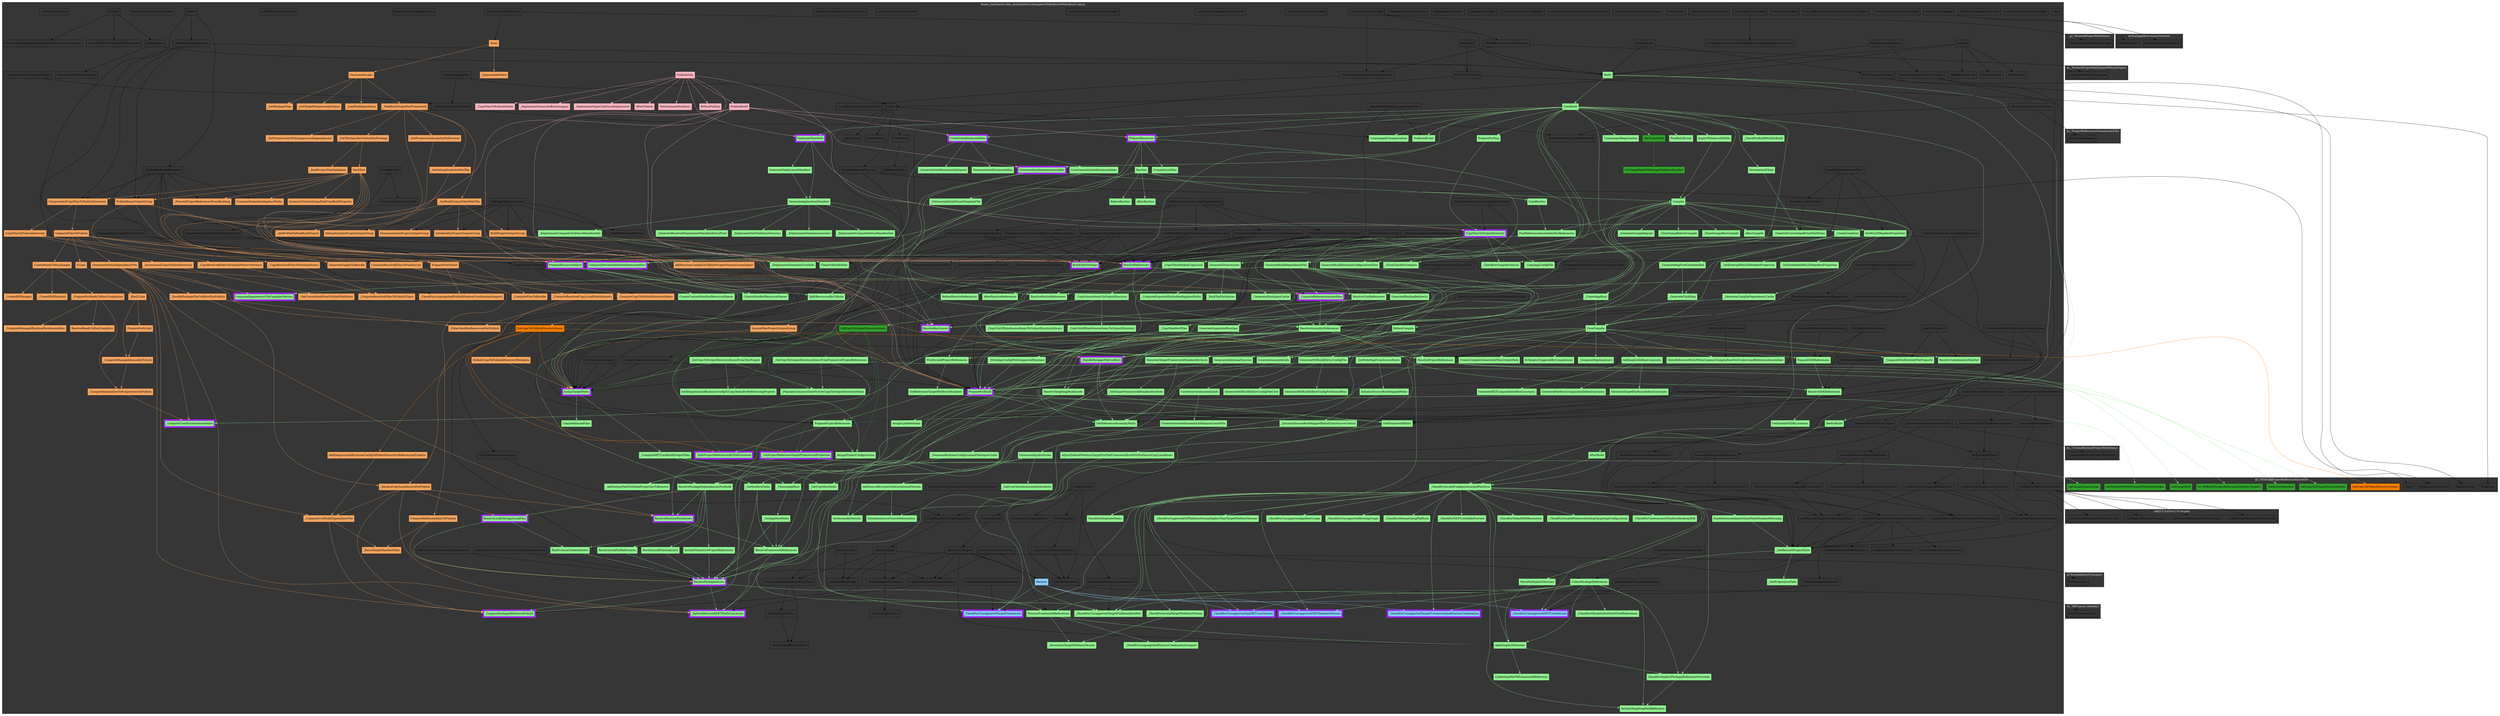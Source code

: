 digraph g {
	ranksep=1.8
fillcolor=grey21 style=filled
fontcolor=gray92
	node [shape=box style=filled]
	subgraph cluster_1 {
		label=<$exec_root/bazel-rules_msbuild/tests/examples/HelloBazel/HelloBazel.csproj<br/>>
		_CheckForUnsupportedTargetFramework1 [style="filled" fillcolor="skyblue1" penwidth=8.0 color=purple label=<_CheckForUnsupportedTargetFramework>]
		_CheckForInvalidConfigurationAndPlatform1 [style="filled" fillcolor="lightgreen" label=<_CheckForInvalidConfigurationAndPlatform>]
		_CheckForInvalidConfigurationAndPlatform1 -> _CheckForUnsupportedTargetFramework1 [color="lightgreen"]
		_CheckForInvalidConfigurationAndPlatform1 -> _CheckForUnsupportedTargetPlatformIdentifier1 [color="lightgreen"]
		_CheckForInvalidConfigurationAndPlatform1 -> _CheckForUnsupportedNETCoreVersion1 [color="lightgreen"]
		_CheckForInvalidConfigurationAndPlatform1 -> _CheckForUnsupportedCppNETCoreVersion1 [color="lightgreen"]
		_CheckForInvalidConfigurationAndPlatform1 -> _CheckForUnsupportedNETStandardVersion1 [color="lightgreen"]
		_CheckForInvalidConfigurationAndPlatform1 -> _CheckForUnsupportedTargetFrameworkAndFeatureCombination1 [color="lightgreen"]
		_CheckForInvalidConfigurationAndPlatform1 -> _CheckForSupportedOSPlatformVersionHigherThanTargetPlatformVersion1 [color="lightgreen"]
		_CheckForInvalidConfigurationAndPlatform1 -> _CheckForInvalidTargetPlatformVersion1 [color="lightgreen"]
		_CheckForInvalidConfigurationAndPlatform1 -> _CheckForUnsupportedAppHostUsage1 [color="lightgreen"]
		_CheckForInvalidConfigurationAndPlatform1 -> _CheckForUnsupportedHostingUsage1 [color="lightgreen"]
		_CheckForInvalidConfigurationAndPlatform1 -> _CheckForMismatchingPlatform1 [color="lightgreen"]
		_CheckForInvalidConfigurationAndPlatform1 -> _CheckForLanguageAndFeatureCombinationSupport1 [color="lightgreen"]
		_CheckForInvalidConfigurationAndPlatform1 -> _CheckForNETCoreSdkIsPreview1 [color="lightgreen"]
		_CheckForInvalidConfigurationAndPlatform1 -> EnableIntermediateOutputPathMismatchWarning1 [color="lightgreen"]
		_CheckForInvalidConfigurationAndPlatform1 -> ApplyImplicitVersions1 [color="lightgreen"]
		_CheckForInvalidConfigurationAndPlatform1 -> WarnForExplicitVersions1 [color="lightgreen"]
		_CheckForInvalidConfigurationAndPlatform1 -> CheckForImplicitPackageReferenceOverrides1 [color="lightgreen"]
		_CheckForInvalidConfigurationAndPlatform1 -> CheckForDuplicateItems1 [color="lightgreen"]
		_CheckForInvalidConfigurationAndPlatform1 -> _CheckForFailedSDKResolution1 [color="lightgreen"]
		_CheckForInvalidConfigurationAndPlatform1 -> _CheckForInvalidWindowsDesktopTargetingConfiguration1 [color="lightgreen"]
		_CheckForInvalidConfigurationAndPlatform1 -> _CheckForUnnecessaryWindowsDesktopSDK1 [color="lightgreen"]
		_CheckForInvalidConfigurationAndPlatform1 -> ProcessFrameworkReferences1 [color="lightgreen"]
		_CheckForInvalidConfigurationAndPlatform1 -> IncludeTargetingPackReference1 [color="lightgreen"]
		RunResolvePackageDependencies1 [style="" label=<RunResolvePackageDependencies>]
		RunResolvePackageDependencies1 -> _CheckForUnsupportedTargetFramework1 []
		RunResolvePackageDependencies1 -> _CheckForUnsupportedTargetPlatformIdentifier1 []
		GetFrameworkPaths1 [style="filled" fillcolor="lightgreen" label=<GetFrameworkPaths>]
		GetFrameworkPaths1 -> _CheckForUnsupportedTargetFramework1 [color="lightgreen"]
		GetFrameworkPaths1 -> _CheckForUnsupportedTargetPlatformIdentifier1 [color="lightgreen"]
		GetReferenceAssemblyPaths1 [style="filled" fillcolor="lightgreen" label=<GetReferenceAssemblyPaths>]
		GetReferenceAssemblyPaths1 -> _CheckForUnsupportedTargetFramework1 [color="lightgreen"]
		GetReferenceAssemblyPaths1 -> _CheckForUnsupportedTargetPlatformIdentifier1 [color="lightgreen"]
		Restore1 [style="filled" fillcolor="skyblue1" label=<Restore>]
		Restore1 -> _CheckForUnsupportedTargetFramework1 [color="skyblue1"]
		Restore1 -> _CheckForUnsupportedNETCoreVersion1 [color="skyblue1"]
		Restore1 -> _CheckForUnsupportedCppNETCoreVersion1 [color="skyblue1"]
		Restore1 -> _CheckForUnsupportedNETStandardVersion1 [color="skyblue1"]
		Restore1 -> _CheckForUnsupportedTargetFrameworkAndFeatureCombination1 [color="skyblue1"]
		_CheckForUnsupportedTargetPlatformIdentifier1 [style="filled" fillcolor="lightgreen" label=<_CheckForUnsupportedTargetPlatformIdentifier>]
		CollectPackageReferences1 [style="filled" fillcolor="lightgreen" label=<CollectPackageReferences>]
		CollectPackageReferences1 -> _CheckForUnsupportedTargetPlatformIdentifier1 [color="lightgreen"]
		CollectPackageReferences1 -> _CheckForUnsupportedNETCoreVersion1 [color="lightgreen"]
		CollectPackageReferences1 -> _CheckForUnsupportedCppNETCoreVersion1 [color="lightgreen"]
		CollectPackageReferences1 -> _CheckForUnsupportedNETStandardVersion1 [color="lightgreen"]
		CollectPackageReferences1 -> _CheckForUnsupportedTargetFrameworkAndFeatureCombination1 [color="lightgreen"]
		CollectPackageReferences1 -> ApplyImplicitVersions1 [color="lightgreen"]
		CollectPackageReferences1 -> CheckForImplicitPackageReferenceOverrides1 [color="lightgreen"]
		CollectPackageReferences1 -> ProcessFrameworkReferences1 [color="lightgreen"]
		CollectPackageReferences1 -> IncludeTargetingPackReference1 [color="lightgreen"]
		CollectPackageReferences1 -> _CheckForObsoleteDotNetCliToolReferences1 [color="lightgreen"]
		_CollectTargetFrameworkForTelemetry1 [style="" label=<_CollectTargetFrameworkForTelemetry>]
		_CollectTargetFrameworkForTelemetry1 -> _CheckForUnsupportedTargetFramework1 []
		_CheckForUnsupportedNETCoreVersion1 [style="filled" fillcolor="skyblue1" penwidth=8.0 color=purple label=<_CheckForUnsupportedNETCoreVersion>]
		_CheckForUnsupportedCppNETCoreVersion1 [style="filled" fillcolor="skyblue1" penwidth=8.0 color=purple label=<_CheckForUnsupportedCppNETCoreVersion>]
		_CheckForUnsupportedNETStandardVersion1 [style="filled" fillcolor="skyblue1" penwidth=8.0 color=purple label=<_CheckForUnsupportedNETStandardVersion>]
		_CheckForUnsupportedTargetFrameworkAndFeatureCombination1 [style="filled" fillcolor="skyblue1" penwidth=8.0 color=purple label=<_CheckForUnsupportedTargetFrameworkAndFeatureCombination>]
		_CheckForSupportedOSPlatformVersionHigherThanTargetPlatformVersion1 [style="filled" fillcolor="lightgreen" label=<_CheckForSupportedOSPlatformVersionHigherThanTargetPlatformVersion>]
		_NormalizeTargetPlatformVersion1 [style="filled" fillcolor="lightgreen" label=<_NormalizeTargetPlatformVersion>]
		ProcessFrameworkReferences1 [style="filled" fillcolor="lightgreen" label=<ProcessFrameworkReferences>]
		ProcessFrameworkReferences1 -> _NormalizeTargetPlatformVersion1 [color="lightgreen"]
		ProcessFrameworkReferences1 -> _CheckForLanguageAndFeatureCombinationSupport1 [color="lightgreen"]
		ProcessFrameworkReferences1 -> ApplyImplicitVersions1 [color="lightgreen"]
		_CheckForInvalidTargetPlatformVersion1 [style="filled" fillcolor="lightgreen" label=<_CheckForInvalidTargetPlatformVersion>]
		_CheckForInvalidTargetPlatformVersion1 -> _NormalizeTargetPlatformVersion1 [color="lightgreen"]
		_CheckForUnsupportedAppHostUsage1 [style="filled" fillcolor="lightgreen" label=<_CheckForUnsupportedAppHostUsage>]
		_CheckForUnsupportedHostingUsage1 [style="filled" fillcolor="lightgreen" label=<_CheckForUnsupportedHostingUsage>]
		_CheckForMismatchingPlatform1 [style="filled" fillcolor="lightgreen" label=<_CheckForMismatchingPlatform>]
		_CheckForLanguageAndFeatureCombinationSupport1 [style="filled" fillcolor="lightgreen" label=<_CheckForLanguageAndFeatureCombinationSupport>]
		_CheckForNETCoreSdkIsPreview1 [style="filled" fillcolor="lightgreen" label=<_CheckForNETCoreSdkIsPreview>]
		AdjustDefaultPlatformTargetForNetFrameworkExeWithNoNativeCopyLocalItems1 [style="filled" fillcolor="lightgreen" label=<AdjustDefaultPlatformTargetForNetFrameworkExeWithNoNativeCopyLocalItems>]
		AdjustDefaultPlatformTargetForNetFrameworkExeWithNoNativeCopyLocalItems1 -> ResolvePackageAssets1 [color="lightgreen"]
		ResolvePackageAssets1 [style="filled" fillcolor="lightgreen" penwidth=8.0 color=purple label=<ResolvePackageAssets>]
		ResolvePackageAssets1 -> ProcessFrameworkReferences1 [color="lightgreen"]
		ResolvePackageAssets1 -> _DefaultMicrosoftNETPlatformLibrary1 [color="lightgreen"]
		ResolvePackageAssets1 -> _ComputePackageReferencePublish1 [color="lightgreen"]
		CoreCompile1 [style="filled" fillcolor="lightgreen" label=<CoreCompile>]
		CoreCompile1 -> AdjustDefaultPlatformTargetForNetFrameworkExeWithNoNativeCopyLocalItems1 [color="lightgreen"]
		CoreCompile1 -> AddImplicitDefineConstants1 [color="lightgreen"]
		CoreCompile1 -> ShimReferencePathsWhenCommonTargetsDoesNotUnderstandReferenceAssemblies1 [color="lightgreen"]
		CoreCompile1 -> _ComputeSkipAnalyzers1 [color="lightgreen"]
		CoreCompile1 -> GenerateMSBuildEditorConfigFile1 [color="lightgreen"]
		CoreCompile1 -> _SetPathMapFromSourceRoots1 [color="lightgreen"]
		CoreCompile1 -> CreateCompilerGeneratedFilesOutputPath1 [color="lightgreen"]
		CoreCompile1 -> _ComputeNonExistentFileProperty1 [color="lightgreen"]
		CoreCompile1 -> ResolveCodeAnalysisRuleSet1 [color="lightgreen"]
		CoreCompile1 -> __TargetsTriggeredByCompilation_1 [color="lightgreen"]
		CoreCompile1 -> CheckForDuplicateItems1 [color="lightgreen"]
		CoreCompile1 -> GenerateAssemblyInfo1 [color="lightgreen"]
		_CheckForEolTargetFrameworks1 [style="" label=<_CheckForEolTargetFrameworks>]
		_CheckForEolTargetFrameworks1 -> _CheckForUnsupportedNETCoreVersion1 []
		GenerateTargetPlatformDefineConstants1 [style="filled" fillcolor="lightgreen" label=<GenerateTargetPlatformDefineConstants>]
		GenerateNETCompatibleDefineConstants1 [style="filled" fillcolor="lightgreen" label=<GenerateNETCompatibleDefineConstants>]
		GeneratePlatformCompatibleDefineConstants1 [style="filled" fillcolor="lightgreen" label=<GeneratePlatformCompatibleDefineConstants>]
		AddImplicitDefineConstants1 [style="filled" fillcolor="lightgreen" label=<AddImplicitDefineConstants>]
		AddImplicitDefineConstants1 -> GenerateTargetPlatformDefineConstants1 [color="lightgreen"]
		AddImplicitDefineConstants1 -> GenerateNETCompatibleDefineConstants1 [color="lightgreen"]
		AddImplicitDefineConstants1 -> GeneratePlatformCompatibleDefineConstants1 [color="lightgreen"]
		CreateManifestResourceNames1 [style="filled" fillcolor="lightgreen" label=<CreateManifestResourceNames>]
		ResolveCodeAnalysisRuleSet1 [style="filled" fillcolor="lightgreen" label=<ResolveCodeAnalysisRuleSet>]
		XamlPreCompile1 [style="" label=<XamlPreCompile>]
		XamlPreCompile1 -> _ComputeNonExistentFileProperty1 []
		XamlPreCompile1 -> ResolveCodeAnalysisRuleSet1 []
		_ComputeNonExistentFileProperty1 [style="filled" fillcolor="lightgreen" label=<_ComputeNonExistentFileProperty>]
		ShimReferencePathsWhenCommonTargetsDoesNotUnderstandReferenceAssemblies1 [style="filled" fillcolor="lightgreen" label=<ShimReferencePathsWhenCommonTargetsDoesNotUnderstandReferenceAssemblies>]
		_BeforeVBCSCoreCompile1 [style="" label=<_BeforeVBCSCoreCompile>]
		_BeforeVBCSCoreCompile1 -> ShimReferencePathsWhenCommonTargetsDoesNotUnderstandReferenceAssemblies1 []
		_ComputeSkipAnalyzers1 [style="filled" fillcolor="lightgreen" label=<_ComputeSkipAnalyzers>]
		GenerateMSBuildEditorConfigFile1 [style="filled" fillcolor="lightgreen" label=<GenerateMSBuildEditorConfigFile>]
		GenerateMSBuildEditorConfigFile1 -> PrepareForBuild1 [color="lightgreen"]
		GenerateMSBuildEditorConfigFile1 -> GenerateMSBuildEditorConfigFileShouldRun1 [color="lightgreen"]
		GenerateMSBuildEditorConfigFile1 -> GenerateMSBuildEditorConfigFileCore1 [color="lightgreen"]
		PrepareForBuild1 [style="filled" fillcolor="lightgreen" penwidth=8.0 color=purple label=<PrepareForBuild>]
		PrepareForBuild1 -> GetFrameworkPaths1 [color="lightgreen"]
		PrepareForBuild1 -> GetReferenceAssemblyPaths1 [color="lightgreen"]
		PrepareForBuild1 -> AssignLinkMetadata1 [color="lightgreen"]
		GenerateMSBuildEditorConfigFileShouldRun1 [style="filled" fillcolor="lightgreen" label=<GenerateMSBuildEditorConfigFileShouldRun>]
		GenerateMSBuildEditorConfigFileCore1 [style="filled" fillcolor="lightgreen" label=<GenerateMSBuildEditorConfigFileCore>]
		BeforeCompile1 [style="filled" fillcolor="lightgreen" label=<BeforeCompile>]
		BeforeCompile1 -> GenerateMSBuildEditorConfigFile1 [color="lightgreen"]
		BeforeCompile1 -> GenerateTargetFrameworkMonikerAttribute1 [color="lightgreen"]
		BeforeCompile1 -> GenerateAdditionalSources1 [color="lightgreen"]
		BeforeCompile1 -> GenerateAssemblyInfo1 [color="lightgreen"]
		InitializeSourceRootMappedPaths1 [style="filled" fillcolor="lightgreen" label=<InitializeSourceRootMappedPaths>]
		InitializeSourceRootMappedPaths1 -> _InitializeSourceRootMappedPathsFromSourceControl1 [color="lightgreen"]
		_InitializeSourceRootMappedPathsFromSourceControl1 [style="filled" fillcolor="lightgreen" label=<_InitializeSourceRootMappedPathsFromSourceControl>]
		_InitializeSourceRootMappedPathsFromSourceControl1 -> InitializeSourceControlInformation1 [color="lightgreen"]
		InitializeSourceControlInformation1 [style="filled" fillcolor="lightgreen" label=<InitializeSourceControlInformation>]
		_SetPathMapFromSourceRoots1 [style="filled" fillcolor="lightgreen" label=<_SetPathMapFromSourceRoots>]
		_SetPathMapFromSourceRoots1 -> InitializeSourceRootMappedPaths1 [color="lightgreen"]
		CopyAdditionalFiles1 [style="filled" fillcolor="lightgreen" label=<CopyAdditionalFiles>]
		AssignTargetPaths1 [style="filled" fillcolor="lightgreen" penwidth=8.0 color=purple label=<AssignTargetPaths>]
		AssignTargetPaths1 -> CopyAdditionalFiles1 [color="lightgreen"]
		AssignTargetPaths1 -> _ComputeNETCoreBuildOutputFiles1 [color="lightgreen"]
		CreateCompilerGeneratedFilesOutputPath1 [style="filled" fillcolor="lightgreen" label=<CreateCompilerGeneratedFilesOutputPath>]
		__TargetsTriggeredByCompilation_1 [style="filled" fillcolor="lightgreen" label=<$(TargetsTriggeredByCompilation)>]
		_AddOutputPathToGlobalPropertiesToRemove1 [style="filled" fillcolor="lightgreen" label=<_AddOutputPathToGlobalPropertiesToRemove>]
		BeforeBuild1 [style="filled" fillcolor="lightgreen" label=<BeforeBuild>]
		BeforeBuild1 -> _CheckForInvalidConfigurationAndPlatform1 [color="lightgreen"]
		CoreBuild1 [style="filled" fillcolor="lightgreen" label=<CoreBuild>]
		CoreBuild1 -> _CheckForInvalidConfigurationAndPlatform1 [color="lightgreen"]
		CoreBuild1 -> _CheckForBuildWithNoBuild1 [color="lightgreen"]
		CoreBuild1 -> BuildOnlySettings1 [color="lightgreen"]
		CoreBuild1 -> PrepareForBuild1 [color="lightgreen"]
		CoreBuild1 -> PreBuildEvent1 [color="lightgreen"]
		CoreBuild1 -> ResolveReferences1 [color="lightgreen"]
		CoreBuild1 -> PrepareResources1 [color="lightgreen"]
		CoreBuild1 -> ResolveKeySource1 [color="lightgreen"]
		CoreBuild1 -> Compile1 [color="lightgreen"]
		CoreBuild1 -> ExportWindowsMDFile1 [color="lightgreen"]
		CoreBuild1 -> UnmanagedUnregistration1 [color="lightgreen"]
		CoreBuild1 -> GenerateSerializationAssemblies1 [color="lightgreen"]
		CoreBuild1 -> CreateSatelliteAssemblies1 [color="lightgreen"]
		CoreBuild1 -> GenerateManifests1 [color="lightgreen"]
		CoreBuild1 -> GetTargetPath1 [color="lightgreen"]
		CoreBuild1 -> PrepareForRun1 [color="lightgreen"]
		CoreBuild1 -> UnmanagedRegistration1 [color="lightgreen"]
		CoreBuild1 -> IncrementalClean1 [color="lightgreen"]
		CoreBuild1 -> PostBuildEvent1 [color="lightgreen"]
		CoreBuild1 -> GenerateBuildDependencyFile1 [color="lightgreen"]
		CoreBuild1 -> GenerateBuildRuntimeConfigurationFiles1 [color="lightgreen"]
		AfterBuild1 [style="filled" fillcolor="lightgreen" label=<AfterBuild>]
		AfterBuild1 -> _CheckForInvalidConfigurationAndPlatform1 [color="lightgreen"]
		Build1 [style="filled" fillcolor="lightgreen" label=<Build>]
		Build1 -> BeforeBuild1 [color="lightgreen"]
		Build1 -> CoreBuild1 [color="lightgreen"]
		Build1 -> AfterBuild1 [color="lightgreen"]
		_CheckForBuildWithNoBuild1 [style="filled" fillcolor="lightgreen" label=<_CheckForBuildWithNoBuild>]
		BuildOnlySettings1 [style="filled" fillcolor="lightgreen" penwidth=8.0 color=purple label=<BuildOnlySettings>]
		PreBuildEvent1 [style="filled" fillcolor="lightgreen" label=<PreBuildEvent>]
		ResolveReferences1 [style="filled" fillcolor="lightgreen" penwidth=8.0 color=purple label=<ResolveReferences>]
		ResolveReferences1 -> BeforeResolveReferences1 [color="lightgreen"]
		ResolveReferences1 -> AssignProjectConfiguration1 [color="lightgreen"]
		ResolveReferences1 -> ResolveProjectReferences1 [color="lightgreen"]
		ResolveReferences1 -> FindInvalidProjectReferences1 [color="lightgreen"]
		ResolveReferences1 -> ResolveNativeReferences1 [color="lightgreen"]
		ResolveReferences1 -> ResolveAssemblyReferences1 [color="lightgreen"]
		ResolveReferences1 -> GenerateBindingRedirects1 [color="lightgreen"]
		ResolveReferences1 -> ResolveComReferences1 [color="lightgreen"]
		ResolveReferences1 -> AfterResolveReferences1 [color="lightgreen"]
		PrepareResources1 [style="filled" fillcolor="lightgreen" penwidth=8.0 color=purple label=<PrepareResources>]
		PrepareResources1 -> ResolvePackageDependenciesForBuild1 [color="lightgreen"]
		PrepareResources1 -> _HandlePackageFileConflicts1 [color="lightgreen"]
		PrepareResources1 -> PrepareResourceNames1 [color="lightgreen"]
		PrepareResources1 -> ResGen1 [color="lightgreen"]
		PrepareResources1 -> CompileLicxFiles1 [color="lightgreen"]
		ResolveKeySource1 [style="filled" fillcolor="lightgreen" penwidth=8.0 color=purple label=<ResolveKeySource>]
		Compile1 [style="filled" fillcolor="lightgreen" label=<Compile>]
		Compile1 -> ResolveReferences1 [color="lightgreen"]
		Compile1 -> ResolveKeySource1 [color="lightgreen"]
		Compile1 -> SetWin32ManifestProperties1 [color="lightgreen"]
		Compile1 -> FindReferenceAssembliesForReferences1 [color="lightgreen"]
		Compile1 -> _GenerateCompileInputs1 [color="lightgreen"]
		Compile1 -> BeforeCompile1 [color="lightgreen"]
		Compile1 -> _TimeStampBeforeCompile1 [color="lightgreen"]
		Compile1 -> _GenerateCompileDependencyCache1 [color="lightgreen"]
		Compile1 -> CoreCompile1 [color="lightgreen"]
		Compile1 -> _TimeStampAfterCompile1 [color="lightgreen"]
		Compile1 -> AfterCompile1 [color="lightgreen"]
		Compile1 -> _CreateAppHost1 [color="lightgreen"]
		Compile1 -> _CreateComHost1 [color="lightgreen"]
		Compile1 -> _GetIjwHostPaths1 [color="lightgreen"]
		ExportWindowsMDFile1 [style="filled" fillcolor="lightgreen" label=<ExportWindowsMDFile>]
		ExportWindowsMDFile1 -> Compile1 [color="lightgreen"]
		UnmanagedUnregistration1 [style="filled" fillcolor="lightgreen" label=<UnmanagedUnregistration>]
		GenerateSerializationAssemblies1 [style="filled" fillcolor="lightgreen" penwidth=8.0 color=purple label=<GenerateSerializationAssemblies>]
		GenerateSerializationAssemblies1 -> AssignTargetPaths1 [color="lightgreen"]
		GenerateSerializationAssemblies1 -> Compile1 [color="lightgreen"]
		GenerateSerializationAssemblies1 -> ResolveKeySource1 [color="lightgreen"]
		CreateSatelliteAssemblies1 [style="filled" fillcolor="lightgreen" penwidth=8.0 color=purple label=<CreateSatelliteAssemblies>]
		CreateSatelliteAssemblies1 -> _GenerateSatelliteAssemblyInputs1 [color="lightgreen"]
		CreateSatelliteAssemblies1 -> ComputeIntermediateSatelliteAssemblies1 [color="lightgreen"]
		CreateSatelliteAssemblies1 -> GenerateSatelliteAssemblies1 [color="lightgreen"]
		CreateSatelliteAssemblies1 -> CoreGenerateSatelliteAssemblies1 [color="lightgreen"]
		GenerateManifests1 [style="filled" fillcolor="lightgreen" penwidth=8.0 color=purple label=<GenerateManifests>]
		GenerateManifests1 -> SetWin32ManifestProperties1 [color="lightgreen"]
		GenerateManifests1 -> GenerateApplicationManifest1 [color="lightgreen"]
		GenerateManifests1 -> GenerateDeploymentManifest1 [color="lightgreen"]
		GetTargetPath1 [style="filled" fillcolor="#33a02c" label=<GetTargetPath>]
		GetTargetPath1 -> GetTargetPathWithTargetPlatformMoniker1 [color="#33a02c"]
		PrepareForRun1 [style="filled" fillcolor="lightgreen" label=<PrepareForRun>]
		PrepareForRun1 -> CopyFilesToOutputDirectory1 [color="lightgreen"]
		UnmanagedRegistration1 [style="filled" fillcolor="lightgreen" label=<UnmanagedRegistration>]
		IncrementalClean1 [style="filled" fillcolor="lightgreen" label=<IncrementalClean>]
		IncrementalClean1 -> _CleanGetCurrentAndPriorFileWrites1 [color="lightgreen"]
		PostBuildEvent1 [style="filled" fillcolor="lightgreen" label=<PostBuildEvent>]
		GenerateBuildDependencyFile1 [style="filled" fillcolor="lightgreen" label=<GenerateBuildDependencyFile>]
		GenerateBuildDependencyFile1 -> _DefaultMicrosoftNETPlatformLibrary1 [color="lightgreen"]
		GenerateBuildDependencyFile1 -> _HandlePackageFileConflicts1 [color="lightgreen"]
		GenerateBuildDependencyFile1 -> _ComputeReferenceAssemblies1 [color="lightgreen"]
		GenerateBuildDependencyFile1 -> _ComputeUserRuntimeAssemblies1 [color="lightgreen"]
		GenerateBuildDependencyFile1 -> ResolveRuntimePackAssets1 [color="lightgreen"]
		GenerateBuildDependencyFile1 -> _ComputePackageReferencePublish1 [color="lightgreen"]
		GenerateBuildDependencyFile1 -> ComputeDependencyFileCompilerOptions1 [color="lightgreen"]
		GenerateBuildRuntimeConfigurationFiles1 [style="filled" fillcolor="lightgreen" label=<GenerateBuildRuntimeConfigurationFiles>]
		GenerateBuildRuntimeConfigurationFiles1 -> _GenerateRuntimeConfigurationFilesInputCache1 [color="lightgreen"]
		Rebuild1 [style="" label=<Rebuild>]
		Rebuild1 -> _SdkBeforeRebuild1 []
		Rebuild1 -> BeforeRebuild1 []
		Rebuild1 -> Clean1 []
		Rebuild1 -> Build1 []
		Rebuild1 -> AfterRebuild1 []
		_SdkBeforeRebuild1 [style="" label=<_SdkBeforeRebuild>]
		BeforeRebuild1 [style="" label=<BeforeRebuild>]
		Clean1 [style="" label=<Clean>]
		Clean1 -> BeforeClean1 []
		Clean1 -> UnmanagedUnregistration1 []
		Clean1 -> CoreClean1 []
		Clean1 -> CleanReferencedProjects1 []
		Clean1 -> CleanPublishFolder1 []
		Clean1 -> AfterClean1 []
		AfterRebuild1 [style="" label=<AfterRebuild>]
		BuildGenerateSources1 [style="" label=<BuildGenerateSources>]
		BuildGenerateSources1 -> BuildGenerateSourcesTraverse1 []
		BuildGenerateSources1 -> Build1 []
		BuildGenerateSourcesTraverse1 [style="" label=<BuildGenerateSourcesTraverse>]
		BuildGenerateSourcesTraverse1 -> PrepareProjectReferences1 []
		PrepareProjectReferences1 [style="filled" fillcolor="lightgreen" label=<PrepareProjectReferences>]
		PrepareProjectReferences1 -> AssignProjectConfiguration1 [color="lightgreen"]
		PrepareProjectReferences1 -> _SplitProjectReferencesByFileExistence1 [color="lightgreen"]
		PrepareProjectReferences1 -> _GetProjectReferenceTargetFrameworkProperties1 [color="lightgreen"]
		BuildCompile1 [style="" label=<BuildCompile>]
		BuildCompile1 -> BuildCompileTraverse1 []
		BuildCompile1 -> Build1 []
		BuildCompileTraverse1 [style="" label=<BuildCompileTraverse>]
		BuildCompileTraverse1 -> PrepareProjectReferences1 []
		BuildLink1 [style="" label=<BuildLink>]
		BuildLink1 -> BuildLinkTraverse1 []
		BuildLink1 -> Build1 []
		BuildLinkTraverse1 [style="" label=<BuildLinkTraverse>]
		BuildLinkTraverse1 -> PrepareProjectReferences1 []
		CopyRunEnvironmentFiles1 [style="" label=<CopyRunEnvironmentFiles>]
		CopyRunEnvironmentFiles1 -> PrepareForBuild1 []
		CopyRunEnvironmentFiles1 -> SetWin32ManifestProperties1 []
		CopyRunEnvironmentFiles1 -> _CopyAppConfigFile1 []
		CopyRunEnvironmentFiles1 -> _CleanRecordFileWrites1 []
		SetWin32ManifestProperties1 [style="filled" fillcolor="lightgreen" label=<SetWin32ManifestProperties>]
		SetWin32ManifestProperties1 -> ResolveComReferences1 [color="lightgreen"]
		SetWin32ManifestProperties1 -> ResolveNativeReferences1 [color="lightgreen"]
		SetWin32ManifestProperties1 -> _SetExternalWin32ManifestProperties1 [color="lightgreen"]
		SetWin32ManifestProperties1 -> _SetEmbeddedWin32ManifestProperties1 [color="lightgreen"]
		_CopyAppConfigFile1 [style="filled" fillcolor="lightgreen" label=<_CopyAppConfigFile>]
		_CleanRecordFileWrites1 [style="" label=<_CleanRecordFileWrites>]
		_CleanRecordFileWrites1 -> _CleanGetCurrentAndPriorFileWrites1 []
		Run1 [style="" label=<Run>]
		AssignLinkMetadata1 [style="filled" fillcolor="lightgreen" label=<AssignLinkMetadata>]
		GetTargetFrameworkMoniker1 [style="" label=<GetTargetFrameworkMoniker>]
		GetTargetFrameworkMonikerDisplayName1 [style="" label=<GetTargetFrameworkMonikerDisplayName>]
		GetTargetFrameworkMonikerDisplayName1 -> GetFrameworkPaths1 []
		GetTargetFrameworkMonikerDisplayName1 -> GetReferenceAssemblyPaths1 []
		GetTargetFrameworkDirectories1 [style="" label=<GetTargetFrameworkDirectories>]
		GetTargetFrameworkDirectories1 -> GetFrameworkPaths1 []
		GetTargetFrameworkDirectories1 -> GetReferenceAssemblyPaths1 []
		GetTargetFrameworkVersion1 [style="" label=<GetTargetFrameworkVersion>]
		BeforeResolveReferences1 [style="filled" fillcolor="lightgreen" label=<BeforeResolveReferences>]
		AssignProjectConfiguration1 [style="filled" fillcolor="lightgreen" label=<AssignProjectConfiguration>]
		AssignProjectConfiguration1 -> ResolvePackageDependenciesForBuild1 [color="lightgreen"]
		ResolveProjectReferences1 [style="filled" fillcolor="lightgreen" label=<ResolveProjectReferences>]
		ResolveProjectReferences1 -> PrepareProjectReferences1 [color="lightgreen"]
		FindInvalidProjectReferences1 [style="filled" fillcolor="lightgreen" label=<FindInvalidProjectReferences>]
		FindInvalidProjectReferences1 -> GetReferenceTargetPlatformMonikers1 [color="lightgreen"]
		ResolveNativeReferences1 [style="filled" fillcolor="lightgreen" label=<ResolveNativeReferences>]
		ResolveNativeReferences1 -> ResolveProjectReferences1 [color="lightgreen"]
		ResolveAssemblyReferences1 [style="filled" fillcolor="lightgreen" label=<ResolveAssemblyReferences>]
		ResolveAssemblyReferences1 -> ResolveProjectReferences1 [color="lightgreen"]
		ResolveAssemblyReferences1 -> FindInvalidProjectReferences1 [color="lightgreen"]
		ResolveAssemblyReferences1 -> GetFrameworkPaths1 [color="lightgreen"]
		ResolveAssemblyReferences1 -> GetReferenceAssemblyPaths1 [color="lightgreen"]
		ResolveAssemblyReferences1 -> PrepareForBuild1 [color="lightgreen"]
		ResolveAssemblyReferences1 -> ResolveSDKReferences1 [color="lightgreen"]
		ResolveAssemblyReferences1 -> ExpandSDKReferences1 [color="lightgreen"]
		ResolveAssemblyReferences1 -> ResolvePackageDependenciesForBuild1 [color="lightgreen"]
		ResolveAssemblyReferences1 -> _HandlePackageFileConflicts1 [color="lightgreen"]
		ResolveAssemblyReferences1 -> ResolveTargetingPackAssets1 [color="lightgreen"]
		GenerateBindingRedirects1 [style="filled" fillcolor="lightgreen" label=<GenerateBindingRedirects>]
		GenerateBindingRedirects1 -> GenerateSupportedRuntime1 [color="lightgreen"]
		ResolveComReferences1 [style="filled" fillcolor="lightgreen" label=<ResolveComReferences>]
		ResolveComReferences1 -> PrepareForBuild1 [color="lightgreen"]
		ResolveComReferences1 -> ResolveKeySource1 [color="lightgreen"]
		ResolveComReferences1 -> ResolveAssemblyReferences1 [color="lightgreen"]
		AfterResolveReferences1 [style="filled" fillcolor="lightgreen" label=<AfterResolveReferences>]
		_SplitProjectReferencesByFileExistence1 [style="filled" fillcolor="lightgreen" penwidth=8.0 color=purple label=<_SplitProjectReferencesByFileExistence>]
		_GetProjectReferenceTargetFrameworkProperties1 [style="filled" fillcolor="lightgreen" penwidth=8.0 color=purple label=<_GetProjectReferenceTargetFrameworkProperties>]
		_GetProjectReferenceTargetFrameworkProperties1 -> _AddOutputPathToGlobalPropertiesToRemove1 [color="lightgreen"]
		GetTargetFrameworks1 [style="" label=<GetTargetFrameworks>]
		GetTargetFrameworks1 -> GetTargetFrameworksWithPlatformForSingleTargetFramework1 []
		GetTargetFrameworksWithPlatformForSingleTargetFramework1 [style="" label=<GetTargetFrameworksWithPlatformForSingleTargetFramework>]
		GetTargetFrameworkProperties1 [style="" label=<GetTargetFrameworkProperties>]
		___MSBuildProjectReferenceExistent_Targets_1 [style="" label=<%(_MSBuildProjectReferenceExistent.Targets)>]
		GetNativeManifest1 [style="" label=<GetNativeManifest>]
		ResolveProjectReferencesDesignTime1 [style="" label=<ResolveProjectReferencesDesignTime>]
		ResolveProjectReferencesDesignTime1 -> ResolveProjectReferences1 []
		ResolveProjectReferencesDesignTime1 -> ResolveAssemblyReferences1 []
		ExpandSDKReferencesDesignTime1 [style="" label=<ExpandSDKReferencesDesignTime>]
		ExpandSDKReferencesDesignTime1 -> ExpandSDKReferences1 []
		ExpandSDKReferences1 [style="filled" fillcolor="lightgreen" label=<ExpandSDKReferences>]
		ExpandSDKReferences1 -> ResolveSDKReferences1 [color="lightgreen"]
		GetTargetPathWithTargetPlatformMoniker1 [style="filled" fillcolor="#33a02c" label=<GetTargetPathWithTargetPlatformMoniker>]
		ResolveSDKReferences1 [style="filled" fillcolor="lightgreen" label=<ResolveSDKReferences>]
		ResolveSDKReferences1 -> GetInstalledSDKLocations1 [color="lightgreen"]
		ResolvePackageDependenciesForBuild1 [style="filled" fillcolor="lightgreen" label=<ResolvePackageDependenciesForBuild>]
		ResolvePackageDependenciesForBuild1 -> ResolveLockFileReferences1 [color="lightgreen"]
		ResolvePackageDependenciesForBuild1 -> ResolveLockFileAnalyzers1 [color="lightgreen"]
		ResolvePackageDependenciesForBuild1 -> ResolveLockFileCopyLocalFiles1 [color="lightgreen"]
		ResolvePackageDependenciesForBuild1 -> ResolveRuntimePackAssets1 [color="lightgreen"]
		ResolvePackageDependenciesForBuild1 -> RunProduceContentAssets1 [color="lightgreen"]
		ResolvePackageDependenciesForBuild1 -> IncludeTransitiveProjectReferences1 [color="lightgreen"]
		_HandlePackageFileConflicts1 [style="filled" fillcolor="lightgreen" penwidth=8.0 color=purple label=<_HandlePackageFileConflicts>]
		_HandlePackageFileConflicts1 -> GetFrameworkPaths1 [color="lightgreen"]
		_HandlePackageFileConflicts1 -> GetReferenceAssemblyPaths1 [color="lightgreen"]
		_HandlePackageFileConflicts1 -> ResolveTargetingPackAssets1 [color="lightgreen"]
		ResolveTargetingPackAssets1 [style="filled" fillcolor="lightgreen" label=<ResolveTargetingPackAssets>]
		ResolveTargetingPackAssets1 -> ResolveFrameworkReferences1 [color="lightgreen"]
		FindReferenceAssembliesForReferences1 [style="filled" fillcolor="lightgreen" label=<FindReferenceAssembliesForReferences>]
		FindReferenceAssembliesForReferences1 -> ResolveReferences1 [color="lightgreen"]
		GenerateBindingRedirectsUpdateAppConfig1 [style="" label=<GenerateBindingRedirectsUpdateAppConfig>]
		GenerateBindingRedirectsUpdateAppConfig1 -> GenerateBindingRedirects1 []
		GetInstalledSDKLocations1 [style="filled" fillcolor="lightgreen" label=<GetInstalledSDKLocations>]
		ResolveSDKReferencesDesignTime1 [style="" label=<ResolveSDKReferencesDesignTime>]
		ResolveSDKReferencesDesignTime1 -> ResolveSDKReferences1 []
		GetReferenceTargetPlatformMonikers1 [style="filled" fillcolor="lightgreen" label=<GetReferenceTargetPlatformMonikers>]
		GetReferenceTargetPlatformMonikers1 -> PrepareProjectReferences1 [color="lightgreen"]
		ResolveAssemblyReferencesDesignTime1 [style="" label=<ResolveAssemblyReferencesDesignTime>]
		ResolveAssemblyReferencesDesignTime1 -> ResolveProjectReferences1 []
		ResolveAssemblyReferencesDesignTime1 -> ResolveAssemblyReferences1 []
		DesignTimeResolveAssemblyReferences1 [style="" label=<DesignTimeResolveAssemblyReferences>]
		DesignTimeResolveAssemblyReferences1 -> GetFrameworkPaths1 []
		DesignTimeResolveAssemblyReferences1 -> GetReferenceAssemblyPaths1 []
		DesignTimeResolveAssemblyReferences1 -> ResolveReferences1 []
		ResolveComReferencesDesignTime1 [style="" label=<ResolveComReferencesDesignTime>]
		ResolveComReferencesDesignTime1 -> ResolveComReferences1 []
		ResolveFrameworkReferences1 [style="filled" fillcolor="lightgreen" label=<ResolveFrameworkReferences>]
		ResolveFrameworkReferences1 -> ProcessFrameworkReferences1 [color="lightgreen"]
		ResolveFrameworkReferences1 -> ResolvePackageAssets1 [color="lightgreen"]
		PrepareResourceNames1 [style="filled" fillcolor="lightgreen" penwidth=8.0 color=purple label=<PrepareResourceNames>]
		PrepareResourceNames1 -> AssignTargetPaths1 [color="lightgreen"]
		PrepareResourceNames1 -> SplitResourcesByCulture1 [color="lightgreen"]
		PrepareResourceNames1 -> CreateManifestResourceNames1 [color="lightgreen"]
		PrepareResourceNames1 -> CreateCustomManifestResourceNames1 [color="lightgreen"]
		ResGen1 [style="filled" fillcolor="lightgreen" label=<ResGen>]
		ResGen1 -> ResolveAssemblyReferences1 [color="lightgreen"]
		ResGen1 -> SplitResourcesByCulture1 [color="lightgreen"]
		ResGen1 -> BeforeResGen1 [color="lightgreen"]
		ResGen1 -> CoreResGen1 [color="lightgreen"]
		ResGen1 -> AfterResGen1 [color="lightgreen"]
		CompileLicxFiles1 [style="filled" fillcolor="lightgreen" label=<CompileLicxFiles>]
		SplitResourcesByCulture1 [style="filled" fillcolor="lightgreen" label=<SplitResourcesByCulture>]
		SplitResourcesByCulture1 -> AssignTargetPaths1 [color="lightgreen"]
		CreateCustomManifestResourceNames1 [style="filled" fillcolor="lightgreen" label=<CreateCustomManifestResourceNames>]
		GetItemTargetPaths1 [style="" label=<GetItemTargetPaths>]
		GetItemTargetPaths1 -> AssignTargetPaths1 []
		BeforeResGen1 [style="filled" fillcolor="lightgreen" label=<BeforeResGen>]
		CoreResGen1 [style="filled" fillcolor="lightgreen" label=<CoreResGen>]
		CoreResGen1 -> FindReferenceAssembliesForReferences1 [color="lightgreen"]
		AfterResGen1 [style="filled" fillcolor="lightgreen" label=<AfterResGen>]
		_GenerateCompileInputs1 [style="filled" fillcolor="lightgreen" label=<_GenerateCompileInputs>]
		_TimeStampBeforeCompile1 [style="filled" fillcolor="lightgreen" label=<_TimeStampBeforeCompile>]
		_GenerateCompileDependencyCache1 [style="filled" fillcolor="lightgreen" label=<_GenerateCompileDependencyCache>]
		_GenerateCompileDependencyCache1 -> ResolveAssemblyReferences1 [color="lightgreen"]
		_TimeStampAfterCompile1 [style="filled" fillcolor="lightgreen" label=<_TimeStampAfterCompile>]
		AfterCompile1 [style="filled" fillcolor="lightgreen" label=<AfterCompile>]
		_CreateAppHost1 [style="filled" fillcolor="lightgreen" label=<_CreateAppHost>]
		_CreateAppHost1 -> _ChooseAppHost1 [color="lightgreen"]
		_CreateAppHost1 -> CoreCompile1 [color="lightgreen"]
		_CreateComHost1 [style="filled" fillcolor="lightgreen" label=<_CreateComHost>]
		_CreateComHost1 -> _GetComHostPaths1 [color="lightgreen"]
		_CreateComHost1 -> CoreCompile1 [color="lightgreen"]
		_CreateComHost1 -> _GenerateClsidMap1 [color="lightgreen"]
		_CreateComHost1 -> _GenerateRegFreeComManifest1 [color="lightgreen"]
		_GetIjwHostPaths1 [style="filled" fillcolor="lightgreen" label=<_GetIjwHostPaths>]
		_GetIjwHostPaths1 -> ResolvePackageAssets1 [color="lightgreen"]
		_GetIjwHostPaths1 -> ResolveFrameworkReferences1 [color="lightgreen"]
		GenerateTargetFrameworkMonikerAttribute1 [style="filled" fillcolor="lightgreen" label=<GenerateTargetFrameworkMonikerAttribute>]
		GenerateTargetFrameworkMonikerAttribute1 -> PrepareForBuild1 [color="lightgreen"]
		GenerateTargetFrameworkMonikerAttribute1 -> GetReferenceAssemblyPaths1 [color="lightgreen"]
		GenerateTargetFrameworkMonikerAttribute1 -> _SetTargetFrameworkMonikerAttribute1 [color="lightgreen"]
		GenerateAdditionalSources1 [style="filled" fillcolor="lightgreen" label=<GenerateAdditionalSources>]
		GenerateAdditionalSources1 -> PrepareForBuild1 [color="lightgreen"]
		GenerateAdditionalSources1 -> GetReferenceAssemblyPaths1 [color="lightgreen"]
		_GenerateSatelliteAssemblyInputs1 [style="filled" fillcolor="lightgreen" label=<_GenerateSatelliteAssemblyInputs>]
		ComputeIntermediateSatelliteAssemblies1 [style="filled" fillcolor="lightgreen" penwidth=8.0 color=purple label=<ComputeIntermediateSatelliteAssemblies>]
		ComputeIntermediateSatelliteAssemblies1 -> CreateManifestResourceNames1 [color="lightgreen"]
		GenerateSatelliteAssemblies1 [style="filled" fillcolor="lightgreen" label=<GenerateSatelliteAssemblies>]
		CoreGenerateSatelliteAssemblies1 [style="filled" fillcolor="lightgreen" label=<CoreGenerateSatelliteAssemblies>]
		CoreGenerateSatelliteAssemblies1 -> ResolveAssemblyReferences1 [color="lightgreen"]
		CoreGenerateSatelliteAssemblies1 -> _GetAssemblyInfoFromTemplateFile1 [color="lightgreen"]
		_SetExternalWin32ManifestProperties1 [style="filled" fillcolor="lightgreen" label=<_SetExternalWin32ManifestProperties>]
		_SetEmbeddedWin32ManifestProperties1 [style="filled" fillcolor="lightgreen" label=<_SetEmbeddedWin32ManifestProperties>]
		_GenerateResolvedDeploymentManifestEntryPoint1 [style="filled" fillcolor="lightgreen" label=<_GenerateResolvedDeploymentManifestEntryPoint>]
		GenerateApplicationManifest1 [style="filled" fillcolor="lightgreen" label=<GenerateApplicationManifest>]
		GenerateApplicationManifest1 -> _DeploymentSetClickOnceVersions1 [color="lightgreen"]
		GenerateApplicationManifest1 -> _DeploymentGenerateLauncher1 [color="lightgreen"]
		GenerateApplicationManifest1 -> _DeploymentComputeNativeManifestInfo1 [color="lightgreen"]
		GenerateApplicationManifest1 -> _DeploymentComputeClickOnceManifestInfo1 [color="lightgreen"]
		GenerateApplicationManifest1 -> ResolveComReferences1 [color="lightgreen"]
		GenerateApplicationManifest1 -> ResolveNativeReferences1 [color="lightgreen"]
		GenerateApplicationManifest1 -> _GenerateResolvedDeploymentManifestEntryPoint1 [color="lightgreen"]
		GenerateDeploymentManifest1 [style="filled" fillcolor="lightgreen" label=<GenerateDeploymentManifest>]
		GenerateDeploymentManifest1 -> GenerateApplicationManifest1 [color="lightgreen"]
		_DeploymentSetClickOnceVersions1 [style="filled" fillcolor="lightgreen" label=<_DeploymentSetClickOnceVersions>]
		_DeploymentGenerateLauncher1 [style="filled" fillcolor="lightgreen" label=<_DeploymentGenerateLauncher>]
		_DeploymentComputeNativeManifestInfo1 [style="filled" fillcolor="lightgreen" label=<_DeploymentComputeNativeManifestInfo>]
		_DeploymentComputeClickOnceManifestInfo1 [style="filled" fillcolor="lightgreen" label=<_DeploymentComputeClickOnceManifestInfo>]
		_DeploymentComputeClickOnceManifestInfo1 -> CleanPublishFolder1 [color="lightgreen"]
		_DeploymentComputeClickOnceManifestInfo1 -> _DeploymentGenerateTrustInfo1 [color="lightgreen"]
		CleanPublishFolder1 [style="filled" fillcolor="lightgreen" label=<CleanPublishFolder>]
		_DeploymentGenerateTrustInfo1 [style="filled" fillcolor="lightgreen" label=<_DeploymentGenerateTrustInfo>]
		CopyFilesToOutputDirectory1 [style="filled" fillcolor="lightgreen" penwidth=8.0 color=purple label=<CopyFilesToOutputDirectory>]
		CopyFilesToOutputDirectory1 -> ComputeIntermediateSatelliteAssemblies1 [color="lightgreen"]
		CopyFilesToOutputDirectory1 -> _CopyFilesMarkedCopyLocal1 [color="lightgreen"]
		CopyFilesToOutputDirectory1 -> _CopySourceItemsToOutputDirectory1 [color="lightgreen"]
		CopyFilesToOutputDirectory1 -> _CopyAppConfigFile1 [color="lightgreen"]
		CopyFilesToOutputDirectory1 -> _CopyManifestFiles1 [color="lightgreen"]
		CopyFilesToOutputDirectory1 -> _CheckForCompileOutputs1 [color="lightgreen"]
		CopyFilesToOutputDirectory1 -> _SGenCheckForOutputs1 [color="lightgreen"]
		CopyFilesToOutputDirectory1 -> GenerateBuildDependencyFile1 [color="lightgreen"]
		CopyFilesToOutputDirectory1 -> GenerateBuildRuntimeConfigurationFiles1 [color="lightgreen"]
		CopyFilesToOutputDirectory1 -> GenerateShimsAssets1 [color="lightgreen"]
		_CopyFilesMarkedCopyLocal1 [style="filled" fillcolor="lightgreen" label=<_CopyFilesMarkedCopyLocal>]
		_CopySourceItemsToOutputDirectory1 [style="filled" fillcolor="lightgreen" label=<_CopySourceItemsToOutputDirectory>]
		_CopySourceItemsToOutputDirectory1 -> GetCopyToOutputDirectoryItems1 [color="lightgreen"]
		_CopySourceItemsToOutputDirectory1 -> _CopyOutOfDateSourceItemsToOutputDirectory1 [color="lightgreen"]
		_CopySourceItemsToOutputDirectory1 -> _CopyOutOfDateSourceItemsToOutputDirectoryAlways1 [color="lightgreen"]
		_CopyManifestFiles1 [style="filled" fillcolor="lightgreen" label=<_CopyManifestFiles>]
		_CopyManifestFiles1 -> PrepareForBuild1 [color="lightgreen"]
		_CheckForCompileOutputs1 [style="filled" fillcolor="lightgreen" label=<_CheckForCompileOutputs>]
		_SGenCheckForOutputs1 [style="filled" fillcolor="lightgreen" label=<_SGenCheckForOutputs>]
		GetCopyToOutputDirectoryItems1 [style="filled" fillcolor="#33a02c" label=<GetCopyToOutputDirectoryItems>]
		GetCopyToOutputDirectoryItems1 -> AssignTargetPaths1 [color="#33a02c"]
		GetCopyToOutputDirectoryItems1 -> AssignProjectConfiguration1 [color="#33a02c"]
		GetCopyToOutputDirectoryItems1 -> _SplitProjectReferencesByFileExistence1 [color="#33a02c"]
		GetCopyToOutputDirectoryItems1 -> _GetProjectReferenceTargetFrameworkProperties1 [color="#33a02c"]
		GetCopyToOutputDirectoryItems1 -> _PopulateCommonStateForGetCopyToOutputDirectoryItems1 [color="#33a02c"]
		GetCopyToOutputDirectoryItems1 -> _GetCopyToOutputDirectoryItemsFromTransitiveProjectReferences1 [color="#33a02c"]
		GetCopyToOutputDirectoryItems1 -> _GetCopyToOutputDirectoryItemsFromThisProject1 [color="#33a02c"]
		GetCopyToOutputDirectoryItems1 -> AddDepsJsonAndRuntimeConfigToCopyItemsForReferencingProjects1 [color="#33a02c"]
		_CopyOutOfDateSourceItemsToOutputDirectory1 [style="filled" fillcolor="lightgreen" label=<_CopyOutOfDateSourceItemsToOutputDirectory>]
		_CopyOutOfDateSourceItemsToOutputDirectoryAlways1 [style="filled" fillcolor="lightgreen" label=<_CopyOutOfDateSourceItemsToOutputDirectoryAlways>]
		_PopulateCommonStateForGetCopyToOutputDirectoryItems1 [style="filled" fillcolor="lightgreen" label=<_PopulateCommonStateForGetCopyToOutputDirectoryItems>]
		_GetCopyToOutputDirectoryItemsFromTransitiveProjectReferences1 [style="filled" fillcolor="lightgreen" label=<_GetCopyToOutputDirectoryItemsFromTransitiveProjectReferences>]
		_GetCopyToOutputDirectoryItemsFromTransitiveProjectReferences1 -> _PopulateCommonStateForGetCopyToOutputDirectoryItems1 [color="lightgreen"]
		_GetCopyToOutputDirectoryItemsFromTransitiveProjectReferences1 -> _AddOutputPathToGlobalPropertiesToRemove1 [color="lightgreen"]
		_GetCopyToOutputDirectoryItemsFromThisProject1 [style="filled" fillcolor="lightgreen" label=<_GetCopyToOutputDirectoryItemsFromThisProject>]
		_GetCopyToOutputDirectoryItemsFromThisProject1 -> AssignTargetPaths1 [color="lightgreen"]
		_GetCopyToOutputDirectoryItemsFromThisProject1 -> _PopulateCommonStateForGetCopyToOutputDirectoryItems1 [color="lightgreen"]
		_GetCopyToOutputDirectoryItemsFromThisProject1 -> AddDepsJsonAndRuntimeConfigToCopyItemsForReferencingProjects1 [color="lightgreen"]
		GetCopyToPublishDirectoryItems1 [style="filled" fillcolor="#ff7f00" label=<GetCopyToPublishDirectoryItems>]
		GetCopyToPublishDirectoryItems1 -> AssignTargetPaths1 [color="#ff7f00"]
		GetCopyToPublishDirectoryItems1 -> DefaultCopyToPublishDirectoryMetadata1 [color="#ff7f00"]
		GetCopyToPublishDirectoryItems1 -> _SplitProjectReferencesByFileExistence1 [color="#ff7f00"]
		GetCopyToPublishDirectoryItems1 -> _GetProjectReferenceTargetFrameworkProperties1 [color="#ff7f00"]
		GetCopyToPublishDirectoryItems1 -> AddDepsJsonAndRuntimeConfigToPublishItemsForReferencingProjects1 [color="#ff7f00"]
		DefaultCopyToPublishDirectoryMetadata1 [style="filled" fillcolor="sandybrown" label=<DefaultCopyToPublishDirectoryMetadata>]
		DefaultCopyToPublishDirectoryMetadata1 -> AssignTargetPaths1 [color="sandybrown"]
		_CleanGetCurrentAndPriorFileWrites1 [style="filled" fillcolor="lightgreen" label=<_CleanGetCurrentAndPriorFileWrites>]
		_CleanGetCurrentAndPriorFileWrites1 -> _CheckForCompileOutputs1 [color="lightgreen"]
		_CleanGetCurrentAndPriorFileWrites1 -> _SGenCheckForOutputs1 [color="lightgreen"]
		BeforeClean1 [style="" label=<BeforeClean>]
		CoreClean1 [style="" label=<CoreClean>]
		CoreClean1 -> _SdkBeforeClean1 []
		CleanReferencedProjects1 [style="" label=<CleanReferencedProjects>]
		CleanReferencedProjects1 -> PrepareProjectReferences1 []
		AfterClean1 [style="" label=<AfterClean>]
		_SdkBeforeClean1 [style="" label=<_SdkBeforeClean>]
		Publish1 [style="" label=<Publish>]
		Publish1 -> _PublishBuildAlternative1 []
		Publish1 -> _PublishNoBuildAlternative1 []
		Publish1 -> _CheckForLanguageAndPublishFeatureCombinationSupport1 []
		_PublishBuildAlternative1 [style="" label=<_PublishBuildAlternative>]
		_PublishBuildAlternative1 -> Build1 []
		_PublishBuildAlternative1 -> PrepareForPublish1 []
		_PublishBuildAlternative1 -> ComputeAndCopyFilesToPublishDirectory1 []
		_PublishBuildAlternative1 -> PublishItemsOutputGroup1 []
		_PublishNoBuildAlternative1 [style="" label=<_PublishNoBuildAlternative>]
		_PublishNoBuildAlternative1 -> BuildOnlySettings1 []
		_PublishNoBuildAlternative1 -> _PreventProjectReferencesFromBuilding1 []
		_PublishNoBuildAlternative1 -> ResolveReferences1 []
		_PublishNoBuildAlternative1 -> PrepareResourceNames1 []
		_PublishNoBuildAlternative1 -> ComputeIntermediateSatelliteAssemblies1 []
		_PublishNoBuildAlternative1 -> ComputeEmbeddedApphostPaths1 []
		_PublishNoBuildAlternative1 -> PrepareForPublish1 []
		_PublishNoBuildAlternative1 -> ComputeAndCopyFilesToPublishDirectory1 []
		_PublishNoBuildAlternative1 -> PublishItemsOutputGroup1 []
		_DeploymentUnpublishable1 [style="" label=<_DeploymentUnpublishable>]
		SetGenerateManifests1 [style="filled" fillcolor="lightpink" label=<SetGenerateManifests>]
		PublishOnly1 [style="filled" fillcolor="lightpink" label=<PublishOnly>]
		PublishOnly1 -> SetGenerateManifests1 [color="lightpink"]
		PublishOnly1 -> PublishBuild1 [color="lightpink"]
		PublishOnly1 -> BeforePublish1 [color="lightpink"]
		PublishOnly1 -> GenerateManifests1 [color="lightpink"]
		PublishOnly1 -> CopyFilesToOutputDirectory1 [color="lightpink"]
		PublishOnly1 -> _CopyFilesToPublishFolder1 [color="lightpink"]
		PublishOnly1 -> _DeploymentGenerateBootstrapper1 [color="lightpink"]
		PublishOnly1 -> ResolveKeySource1 [color="lightpink"]
		PublishOnly1 -> _DeploymentSignClickOnceDeployment1 [color="lightpink"]
		PublishOnly1 -> AfterPublish1 [color="lightpink"]
		PublishBuild1 [style="filled" fillcolor="lightpink" label=<PublishBuild>]
		PublishBuild1 -> BuildOnlySettings1 [color="lightpink"]
		PublishBuild1 -> PrepareForBuild1 [color="lightpink"]
		PublishBuild1 -> ResolveReferences1 [color="lightpink"]
		PublishBuild1 -> PrepareResources1 [color="lightpink"]
		PublishBuild1 -> ResolveKeySource1 [color="lightpink"]
		PublishBuild1 -> GenerateSerializationAssemblies1 [color="lightpink"]
		PublishBuild1 -> CreateSatelliteAssemblies1 [color="lightpink"]
		BeforePublish1 [style="filled" fillcolor="lightpink" label=<BeforePublish>]
		_CopyFilesToPublishFolder1 [style="filled" fillcolor="lightpink" label=<_CopyFilesToPublishFolder>]
		_DeploymentGenerateBootstrapper1 [style="filled" fillcolor="lightpink" label=<_DeploymentGenerateBootstrapper>]
		_DeploymentSignClickOnceDeployment1 [style="filled" fillcolor="lightpink" label=<_DeploymentSignClickOnceDeployment>]
		AfterPublish1 [style="filled" fillcolor="lightpink" label=<AfterPublish>]
		AllProjectOutputGroups1 [style="" label=<AllProjectOutputGroups>]
		AllProjectOutputGroups1 -> BuiltProjectOutputGroup1 []
		AllProjectOutputGroups1 -> DebugSymbolsProjectOutputGroup1 []
		AllProjectOutputGroups1 -> DocumentationProjectOutputGroup1 []
		AllProjectOutputGroups1 -> SatelliteDllsProjectOutputGroup1 []
		AllProjectOutputGroups1 -> SourceFilesProjectOutputGroup1 []
		AllProjectOutputGroups1 -> ContentFilesProjectOutputGroup1 []
		AllProjectOutputGroups1 -> SGenFilesOutputGroup1 []
		BuiltProjectOutputGroup1 [style="filled" fillcolor="sandybrown" label=<BuiltProjectOutputGroup>]
		BuiltProjectOutputGroup1 -> PrepareForBuild1 [color="sandybrown"]
		BuiltProjectOutputGroup1 -> AddRuntimeConfigFileToBuiltProjectOutputGroupOutput1 [color="sandybrown"]
		DebugSymbolsProjectOutputGroup1 [style="filled" fillcolor="sandybrown" label=<DebugSymbolsProjectOutputGroup>]
		DocumentationProjectOutputGroup1 [style="filled" fillcolor="sandybrown" label=<DocumentationProjectOutputGroup>]
		SatelliteDllsProjectOutputGroup1 [style="filled" fillcolor="sandybrown" label=<SatelliteDllsProjectOutputGroup>]
		SatelliteDllsProjectOutputGroup1 -> PrepareForBuild1 [color="sandybrown"]
		SatelliteDllsProjectOutputGroup1 -> PrepareResourceNames1 [color="sandybrown"]
		SourceFilesProjectOutputGroup1 [style="filled" fillcolor="sandybrown" label=<SourceFilesProjectOutputGroup>]
		SourceFilesProjectOutputGroup1 -> PrepareForBuild1 [color="sandybrown"]
		SourceFilesProjectOutputGroup1 -> AssignTargetPaths1 [color="sandybrown"]
		ContentFilesProjectOutputGroup1 [style="" label=<ContentFilesProjectOutputGroup>]
		ContentFilesProjectOutputGroup1 -> PrepareForBuild1 []
		ContentFilesProjectOutputGroup1 -> AssignTargetPaths1 []
		SGenFilesOutputGroup1 [style="" label=<SGenFilesOutputGroup>]
		GetCompile1 [style="" label=<GetCompile>]
		GetResolvedSDKReferences1 [style="" label=<GetResolvedSDKReferences>]
		GetResolvedSDKReferences1 -> ResolveSDKReferences1 []
		CollectReferencedNuGetPackages1 [style="" label=<CollectReferencedNuGetPackages>]
		GenerateSupportedTargetFrameworkAlias1 [style="" label=<GenerateSupportedTargetFrameworkAlias>]
		PriFilesOutputGroup1 [style="" label=<PriFilesOutputGroup>]
		PriFilesOutputGroup1 -> BuildOnlySettings1 []
		PriFilesOutputGroup1 -> PrepareForBuild1 []
		PriFilesOutputGroup1 -> AssignTargetPaths1 []
		PriFilesOutputGroup1 -> ResolveReferences1 []
		SDKRedistOutputGroup1 [style="" label=<SDKRedistOutputGroup>]
		SDKRedistOutputGroup1 -> ResolveSDKReferences1 []
		SDKRedistOutputGroup1 -> ExpandSDKReferences1 []
		AllProjectOutputGroupsDependencies1 [style="" label=<AllProjectOutputGroupsDependencies>]
		AllProjectOutputGroupsDependencies1 -> BuiltProjectOutputGroupDependencies1 []
		AllProjectOutputGroupsDependencies1 -> DebugSymbolsProjectOutputGroupDependencies1 []
		AllProjectOutputGroupsDependencies1 -> SatelliteDllsProjectOutputGroupDependencies1 []
		AllProjectOutputGroupsDependencies1 -> DocumentationProjectOutputGroupDependencies1 []
		AllProjectOutputGroupsDependencies1 -> SGenFilesOutputGroupDependencies1 []
		BuiltProjectOutputGroupDependencies1 [style="" label=<BuiltProjectOutputGroupDependencies>]
		BuiltProjectOutputGroupDependencies1 -> BuildOnlySettings1 []
		BuiltProjectOutputGroupDependencies1 -> PrepareForBuild1 []
		BuiltProjectOutputGroupDependencies1 -> AssignTargetPaths1 []
		BuiltProjectOutputGroupDependencies1 -> ResolveReferences1 []
		DebugSymbolsProjectOutputGroupDependencies1 [style="" label=<DebugSymbolsProjectOutputGroupDependencies>]
		DebugSymbolsProjectOutputGroupDependencies1 -> BuildOnlySettings1 []
		DebugSymbolsProjectOutputGroupDependencies1 -> PrepareForBuild1 []
		DebugSymbolsProjectOutputGroupDependencies1 -> AssignTargetPaths1 []
		DebugSymbolsProjectOutputGroupDependencies1 -> ResolveReferences1 []
		SatelliteDllsProjectOutputGroupDependencies1 [style="" label=<SatelliteDllsProjectOutputGroupDependencies>]
		SatelliteDllsProjectOutputGroupDependencies1 -> BuildOnlySettings1 []
		SatelliteDllsProjectOutputGroupDependencies1 -> PrepareForBuild1 []
		SatelliteDllsProjectOutputGroupDependencies1 -> AssignTargetPaths1 []
		SatelliteDllsProjectOutputGroupDependencies1 -> ResolveReferences1 []
		DocumentationProjectOutputGroupDependencies1 [style="" label=<DocumentationProjectOutputGroupDependencies>]
		DocumentationProjectOutputGroupDependencies1 -> BuildOnlySettings1 []
		DocumentationProjectOutputGroupDependencies1 -> PrepareForBuild1 []
		DocumentationProjectOutputGroupDependencies1 -> AssignTargetPaths1 []
		DocumentationProjectOutputGroupDependencies1 -> ResolveReferences1 []
		SGenFilesOutputGroupDependencies1 [style="" label=<SGenFilesOutputGroupDependencies>]
		SGenFilesOutputGroupDependencies1 -> BuildOnlySettings1 []
		SGenFilesOutputGroupDependencies1 -> PrepareForBuild1 []
		SGenFilesOutputGroupDependencies1 -> AssignTargetPaths1 []
		SGenFilesOutputGroupDependencies1 -> ResolveReferences1 []
		ReferenceCopyLocalPathsOutputGroup1 [style="" label=<ReferenceCopyLocalPathsOutputGroup>]
		ReferenceCopyLocalPathsOutputGroup1 -> BuildOnlySettings1 []
		ReferenceCopyLocalPathsOutputGroup1 -> PrepareForBuild1 []
		ReferenceCopyLocalPathsOutputGroup1 -> AssignTargetPaths1 []
		ReferenceCopyLocalPathsOutputGroup1 -> ResolveReferences1 []
		DesignerRuntimeImplementationProjectOutputGroup1 [style="" label=<DesignerRuntimeImplementationProjectOutputGroup>]
		DesignerRuntimeImplementationProjectOutputGroup1 -> BuildOnlySettings1 []
		DesignerRuntimeImplementationProjectOutputGroup1 -> PrepareForBuild1 []
		DesignerRuntimeImplementationProjectOutputGroup1 -> AssignTargetPaths1 []
		DesignerRuntimeImplementationProjectOutputGroup1 -> ResolveReferences1 []
		DesignerRuntimeImplementationProjectOutputGroup1 -> _GenerateDesignerDepsFile1 []
		DesignerRuntimeImplementationProjectOutputGroup1 -> _GenerateDesignerRuntimeConfigFile1 []
		DesignerRuntimeImplementationProjectOutputGroup1 -> _GatherDesignerShadowCopyFiles1 []
		_GenerateDesignerDepsFile1 [style="" label=<_GenerateDesignerDepsFile>]
		_GenerateDesignerRuntimeConfigFile1 [style="" label=<_GenerateDesignerRuntimeConfigFile>]
		_GatherDesignerShadowCopyFiles1 [style="" label=<_GatherDesignerShadowCopyFiles>]
		GetPotentialEditorConfigFiles1 [style="" label=<GetPotentialEditorConfigFiles>]
		CleanAppxPackage1 [style="" label=<CleanAppxPackage>]
		GetPackagingOutputs1 [style="" label=<GetPackagingOutputs>]
		GenerateRestoreGraphFile1 [style="" label=<GenerateRestoreGraphFile>]
		CollectCentralPackageVersions1 [style="" label=<CollectCentralPackageVersions>]
		CollectPackageDownloads1 [style="" label=<CollectPackageDownloads>]
		CollectPackageDownloads1 -> ProcessFrameworkReferences1 []
		CollectFrameworkReferences1 [style="" label=<CollectFrameworkReferences>]
		_LoadRestoreGraphEntryPoints1 [style="" label=<_LoadRestoreGraphEntryPoints>]
		_FilterRestoreGraphProjectInputItems1 [style="" label=<_FilterRestoreGraphProjectInputItems>]
		_FilterRestoreGraphProjectInputItems1 -> _LoadRestoreGraphEntryPoints1 []
		_GenerateRestoreGraph1 [style="" label=<_GenerateRestoreGraph>]
		_GenerateRestoreGraph1 -> _FilterRestoreGraphProjectInputItems1 []
		_GenerateRestoreGraph1 -> _GetAllRestoreProjectPathItems1 []
		_GetAllRestoreProjectPathItems1 [style="" label=<_GetAllRestoreProjectPathItems>]
		_GetAllRestoreProjectPathItems1 -> _FilterRestoreGraphProjectInputItems1 []
		_GenerateProjectRestoreGraph1 [style="" label=<_GenerateProjectRestoreGraph>]
		_GenerateProjectRestoreGraph1 -> _GetRestoreProjectStyle1 []
		_GenerateProjectRestoreGraph1 -> _GenerateRestoreProjectSpec1 []
		_GenerateProjectRestoreGraph1 -> _GenerateRestoreDependencies1 []
		_GenerateRestoreGraphProjectEntry1 [style="" label=<_GenerateRestoreGraphProjectEntry>]
		_GenerateRestoreGraphProjectEntry1 -> _GenerateRestoreSpecs1 []
		_GenerateRestoreGraphProjectEntry1 -> _GenerateDotnetCliToolReferenceSpecs1 []
		_GenerateRestoreSpecs1 [style="" label=<_GenerateRestoreSpecs>]
		_GenerateRestoreSpecs1 -> _GetRestoreProjectStyle1 []
		_GenerateDotnetCliToolReferenceSpecs1 [style="" label=<_GenerateDotnetCliToolReferenceSpecs>]
		_GenerateDotnetCliToolReferenceSpecs1 -> _GetRestoreSettings1 []
		_GetRestoreProjectStyle1 [style="filled" fillcolor="lightgreen" label=<_GetRestoreProjectStyle>]
		_GetRestoreProjectStyle1 -> _GetProjectJsonPath1 [color="lightgreen"]
		_GetRestoreProjectStyle1 -> CollectPackageReferences1 [color="lightgreen"]
		_GetRestoreSettings1 [style="" label=<_GetRestoreSettings>]
		_GetRestoreSettings1 -> _GetRestoreSettingsOverrides1 []
		_GetRestoreSettings1 -> _GetRestoreSettingsCurrentProject1 []
		_GetRestoreSettings1 -> _GetRestoreSettingsAllFrameworks1 []
		_GetProjectJsonPath1 [style="filled" fillcolor="lightgreen" label=<_GetProjectJsonPath>]
		EnableIntermediateOutputPathMismatchWarning1 [style="filled" fillcolor="lightgreen" label=<EnableIntermediateOutputPathMismatchWarning>]
		EnableIntermediateOutputPathMismatchWarning1 -> _GetRestoreProjectStyle1 [color="lightgreen"]
		_GetRestoreTargetFrameworksOutput1 [style="" label=<_GetRestoreTargetFrameworksOutput>]
		_GetRestoreTargetFrameworksOutput1 -> _GetRestoreProjectStyle1 []
		_GetRestoreTargetFrameworksAsItems1 [style="" label=<_GetRestoreTargetFrameworksAsItems>]
		_GetRestoreTargetFrameworksAsItems1 -> _GetRestoreProjectStyle1 []
		_GetRestoreSettingsOverrides1 [style="" label=<_GetRestoreSettingsOverrides>]
		_GetRestoreSettingsCurrentProject1 [style="" label=<_GetRestoreSettingsCurrentProject>]
		_GetRestoreSettingsCurrentProject1 -> _GetRestoreSettingsPerFramework1 []
		_GetRestoreSettingsAllFrameworks1 [style="" label=<_GetRestoreSettingsAllFrameworks>]
		_GetRestoreSettingsAllFrameworks1 -> _GetRestoreTargetFrameworksAsItems1 []
		_GetRestoreSettingsAllFrameworks1 -> _GetRestoreProjectStyle1 []
		_GetRestoreSettingsAllFrameworks1 -> _GetRestoreSettingsPerFramework1 []
		_GetRestoreSettingsPerFramework1 [style="" label=<_GetRestoreSettingsPerFramework>]
		_GenerateRestoreProjectSpec1 [style="" label=<_GenerateRestoreProjectSpec>]
		_GenerateRestoreProjectSpec1 -> _GetRestoreProjectStyle1 []
		_GenerateRestoreProjectSpec1 -> _GetRestoreTargetFrameworksOutput1 []
		_GenerateRestoreProjectSpec1 -> _GetRestoreSettings1 []
		_GenerateRestoreDependencies1 [style="" label=<_GenerateRestoreDependencies>]
		_GenerateRestoreDependencies1 -> _GenerateProjectRestoreGraphAllFrameworks1 []
		_GenerateRestoreDependencies1 -> _GenerateProjectRestoreGraphCurrentProject1 []
		_GenerateProjectRestoreGraphAllFrameworks1 [style="" label=<_GenerateProjectRestoreGraphAllFrameworks>]
		_GenerateProjectRestoreGraphAllFrameworks1 -> _GetRestoreTargetFrameworksAsItems1 []
		_GenerateProjectRestoreGraphAllFrameworks1 -> _GenerateProjectRestoreGraphPerFramework1 []
		_GenerateProjectRestoreGraphCurrentProject1 [style="" label=<_GenerateProjectRestoreGraphCurrentProject>]
		_GenerateProjectRestoreGraphCurrentProject1 -> _GenerateProjectRestoreGraphPerFramework1 []
		_GenerateProjectRestoreGraphPerFramework1 [style="" label=<_GenerateProjectRestoreGraphPerFramework>]
		_GenerateProjectRestoreGraphPerFramework1 -> _GetRestoreProjectStyle1 []
		_GenerateProjectRestoreGraphPerFramework1 -> CollectPackageReferences1 []
		_GenerateProjectRestoreGraphPerFramework1 -> CollectPackageDownloads1 []
		_GenerateProjectRestoreGraphPerFramework1 -> CollectFrameworkReferences1 []
		_GenerateProjectRestoreGraphPerFramework1 -> CollectCentralPackageVersions1 []
		_GenerateProjectRestoreGraphPerFramework1 -> PrepRestoreForStoreProjects1 []
		_GenerateRestoreProjectPathItemsCurrentProject1 [style="" label=<_GenerateRestoreProjectPathItemsCurrentProject>]
		_GenerateRestoreProjectPathItemsCurrentProject1 -> _GenerateRestoreProjectPathItemsPerFramework1 []
		_GenerateRestoreProjectPathItemsPerFramework1 [style="" label=<_GenerateRestoreProjectPathItemsPerFramework>]
		_GenerateRestoreProjectPathItems1 [style="" label=<_GenerateRestoreProjectPathItems>]
		_GenerateRestoreProjectPathItems1 -> _GenerateRestoreProjectPathItemsAllFrameworks1 []
		_GenerateRestoreProjectPathItems1 -> _GenerateRestoreProjectPathItemsCurrentProject1 []
		_GenerateRestoreProjectPathItemsAllFrameworks1 [style="" label=<_GenerateRestoreProjectPathItemsAllFrameworks>]
		_GenerateRestoreProjectPathItemsAllFrameworks1 -> _GetRestoreTargetFrameworksAsItems1 []
		_GenerateRestoreProjectPathItemsAllFrameworks1 -> _GenerateRestoreProjectPathItemsPerFramework1 []
		_GenerateRestoreProjectPathWalk1 [style="" label=<_GenerateRestoreProjectPathWalk>]
		_GenerateRestoreProjectPathWalk1 -> _GenerateRestoreProjectPathItems1 []
		_IsProjectRestoreSupported1 [style="" label=<_IsProjectRestoreSupported>]
		_GetRestorePackagesPathOverride1 [style="" label=<_GetRestorePackagesPathOverride>]
		_GetRestoreRepositoryPathOverride1 [style="" label=<_GetRestoreRepositoryPathOverride>]
		_GetRestoreSourcesOverride1 [style="" label=<_GetRestoreSourcesOverride>]
		_GetRestoreFallbackFoldersOverride1 [style="" label=<_GetRestoreFallbackFoldersOverride>]
		VSTest1 [style="" label=<VSTest>]
		VSTest1 -> ShowInfoMessageIfProjectHasNoIsTestProjectProperty1 []
		VSTest1 -> BuildProject1 []
		VSTest1 -> ShowCallOfVSTestTaskWithParameter1 []
		ShowInfoMessageIfProjectHasNoIsTestProjectProperty1 [style="" label=<ShowInfoMessageIfProjectHasNoIsTestProjectProperty>]
		BuildProject1 [style="" label=<BuildProject>]
		BuildProject1 -> ShowMsbuildWithParameter1 []
		BuildProject1 -> Build1 []
		ShowCallOfVSTestTaskWithParameter1 [style="" label=<ShowCallOfVSTestTaskWithParameter>]
		ShowMsbuildWithParameter1 [style="" label=<ShowMsbuildWithParameter>]
		_SetTargetFrameworkMonikerAttribute1 [style="filled" fillcolor="lightgreen" label=<_SetTargetFrameworkMonikerAttribute>]
		ResolveLockFileReferences1 [style="filled" fillcolor="lightgreen" label=<ResolveLockFileReferences>]
		ResolveLockFileReferences1 -> ResolvePackageAssets1 [color="lightgreen"]
		ResolveLockFileAnalyzers1 [style="filled" fillcolor="lightgreen" label=<ResolveLockFileAnalyzers>]
		ResolveLockFileAnalyzers1 -> ResolvePackageAssets1 [color="lightgreen"]
		ResolveLockFileCopyLocalFiles1 [style="filled" fillcolor="lightgreen" penwidth=8.0 color=purple label=<ResolveLockFileCopyLocalFiles>]
		ResolveLockFileCopyLocalFiles1 -> ResolvePackageAssets1 [color="lightgreen"]
		ResolveLockFileCopyLocalFiles1 -> RunProduceContentAssets1 [color="lightgreen"]
		ResolveRuntimePackAssets1 [style="filled" fillcolor="lightgreen" penwidth=8.0 color=purple label=<ResolveRuntimePackAssets>]
		ResolveRuntimePackAssets1 -> ResolveFrameworkReferences1 [color="lightgreen"]
		RunProduceContentAssets1 [style="filled" fillcolor="lightgreen" label=<RunProduceContentAssets>]
		RunProduceContentAssets1 -> ResolvePackageAssets1 [color="lightgreen"]
		IncludeTransitiveProjectReferences1 [style="filled" fillcolor="lightgreen" label=<IncludeTransitiveProjectReferences>]
		IncludeTransitiveProjectReferences1 -> ResolvePackageAssets1 [color="lightgreen"]
		_DefaultMicrosoftNETPlatformLibrary1 [style="filled" fillcolor="lightgreen" penwidth=8.0 color=purple label=<_DefaultMicrosoftNETPlatformLibrary>]
		_ComputePackageReferencePublish1 [style="filled" fillcolor="lightgreen" penwidth=8.0 color=purple label=<_ComputePackageReferencePublish>]
		ResolvePackageDependenciesDesignTime1 [style="" label=<ResolvePackageDependenciesDesignTime>]
		ResolvePackageDependenciesDesignTime1 -> RunResolvePackageDependencies1 []
		ResolvePackageDependenciesDesignTime1 -> ResolveAssemblyReferencesDesignTime1 []
		CollectSDKReferencesDesignTime1 [style="" label=<CollectSDKReferencesDesignTime>]
		CollectSDKReferencesDesignTime1 -> CollectPackageReferences1 []
		CollectResolvedSDKReferencesDesignTime1 [style="" label=<CollectResolvedSDKReferencesDesignTime>]
		CollectResolvedSDKReferencesDesignTime1 -> ResolveSDKReferencesDesignTime1 []
		CollectResolvedSDKReferencesDesignTime1 -> CollectPackageReferences1 []
		EnsureNETCoreAppRuntime1 [style="" label=<EnsureNETCoreAppRuntime>]
		UpdateAspNetToFrameworkReference1 [style="filled" fillcolor="lightgreen" label=<UpdateAspNetToFrameworkReference>]
		ApplyImplicitVersions1 [style="filled" fillcolor="lightgreen" label=<ApplyImplicitVersions>]
		ApplyImplicitVersions1 -> UpdateAspNetToFrameworkReference1 [color="lightgreen"]
		ApplyImplicitVersions1 -> CheckForImplicitPackageReferenceOverrides1 [color="lightgreen"]
		CheckForImplicitPackageReferenceOverrides1 [style="filled" fillcolor="lightgreen" label=<CheckForImplicitPackageReferenceOverrides>]
		CheckForImplicitPackageReferenceOverrides1 -> IncludeTargetingPackReference1 [color="lightgreen"]
		WarnForExplicitVersions1 [style="filled" fillcolor="lightgreen" label=<WarnForExplicitVersions>]
		WarnForExplicitVersions1 -> ApplyImplicitVersions1 [color="lightgreen"]
		CheckForDuplicateItems1 [style="filled" fillcolor="lightgreen" label=<CheckForDuplicateItems>]
		_CheckForFailedSDKResolution1 [style="filled" fillcolor="lightgreen" label=<_CheckForFailedSDKResolution>]
		_CheckForTransitiveWindowsDesktopDependencies1 [style="" label=<_CheckForTransitiveWindowsDesktopDependencies>]
		_CheckForTransitiveWindowsDesktopDependencies1 -> ResolvePackageAssets1 []
		_CheckForInvalidWindowsDesktopTargetingConfiguration1 [style="filled" fillcolor="lightgreen" label=<_CheckForInvalidWindowsDesktopTargetingConfiguration>]
		_CheckForUnnecessaryWindowsDesktopSDK1 [style="filled" fillcolor="lightgreen" label=<_CheckForUnnecessaryWindowsDesktopSDK>]
		AddTransitiveFrameworkReferences1 [style="" label=<AddTransitiveFrameworkReferences>]
		AddTransitiveFrameworkReferences1 -> ResolvePackageAssets1 []
		IncludeTargetingPackReference1 [style="filled" fillcolor="lightgreen" label=<IncludeTargetingPackReference>]
		_GetUserSecretsAssemblyAttribute1 [style="filled" fillcolor="lightgreen" label=<_GetUserSecretsAssemblyAttribute>]
		GetAssemblyAttributes1 [style="filled" fillcolor="lightgreen" label=<GetAssemblyAttributes>]
		GetAssemblyAttributes1 -> _GetUserSecretsAssemblyAttribute1 [color="lightgreen"]
		GetAssemblyAttributes1 -> GetAssemblyVersion1 [color="lightgreen"]
		GetAssemblyAttributes1 -> AddSourceRevisionToInformationalVersion1 [color="lightgreen"]
		_ComputeReferenceAssemblies1 [style="filled" fillcolor="lightgreen" penwidth=8.0 color=purple label=<_ComputeReferenceAssemblies>]
		_ComputeReferenceAssemblies1 -> ResolveAssemblyReferences1 [color="lightgreen"]
		_ComputeUserRuntimeAssemblies1 [style="filled" fillcolor="lightgreen" penwidth=8.0 color=purple label=<_ComputeUserRuntimeAssemblies>]
		_GenerateRuntimeConfigurationFilesInputCache1 [style="filled" fillcolor="lightgreen" label=<_GenerateRuntimeConfigurationFilesInputCache>]
		_GenerateRuntimeConfigurationFilesInputCache1 -> _DefaultMicrosoftNETPlatformLibrary1 [color="lightgreen"]
		AddRuntimeConfigFileToBuiltProjectOutputGroupOutput1 [style="filled" fillcolor="sandybrown" label=<AddRuntimeConfigFileToBuiltProjectOutputGroupOutput>]
		AddDepsJsonAndRuntimeConfigToCopyItemsForReferencingProjects1 [style="filled" fillcolor="lightgreen" label=<AddDepsJsonAndRuntimeConfigToCopyItemsForReferencingProjects>]
		AddDepsJsonAndRuntimeConfigToPublishItemsForReferencingProjects1 [style="filled" fillcolor="sandybrown" label=<AddDepsJsonAndRuntimeConfigToPublishItemsForReferencingProjects>]
		AddDepsJsonAndRuntimeConfigToPublishItemsForReferencingProjects1 -> _ComputeUseBuildDependencyFile1 [color="sandybrown"]
		_ComputeUseBuildDependencyFile1 [style="filled" fillcolor="sandybrown" label=<_ComputeUseBuildDependencyFile>]
		_ComputeUseBuildDependencyFile1 -> _ComputePackageReferencePublish1 [color="sandybrown"]
		_ComputeUseBuildDependencyFile1 -> _ParseTargetManifestFiles1 [color="sandybrown"]
		_ChooseAppHost1 [style="filled" fillcolor="lightgreen" label=<_ChooseAppHost>]
		_ChooseAppHost1 -> _GetAppHostPaths1 [color="lightgreen"]
		_GetAppHostPaths1 [style="filled" fillcolor="lightgreen" label=<_GetAppHostPaths>]
		_GetAppHostPaths1 -> ResolvePackageAssets1 [color="lightgreen"]
		_GetAppHostPaths1 -> ResolveFrameworkReferences1 [color="lightgreen"]
		_GenerateClsidMap1 [style="filled" fillcolor="lightgreen" label=<_GenerateClsidMap>]
		_GenerateClsidMap1 -> CoreCompile1 [color="lightgreen"]
		_GetComHostPaths1 [style="filled" fillcolor="lightgreen" label=<_GetComHostPaths>]
		_GetComHostPaths1 -> ResolvePackageAssets1 [color="lightgreen"]
		_GetComHostPaths1 -> ResolveFrameworkReferences1 [color="lightgreen"]
		_GenerateRegFreeComManifest1 [style="filled" fillcolor="lightgreen" label=<_GenerateRegFreeComManifest>]
		_GenerateRegFreeComManifest1 -> _GenerateClsidMap1 [color="lightgreen"]
		_GenerateRegFreeComManifest1 -> _GetComHostPaths1 [color="lightgreen"]
		_ComputeNETCoreBuildOutputFiles1 [style="filled" fillcolor="lightgreen" label=<_ComputeNETCoreBuildOutputFiles>]
		_ComputeNETCoreBuildOutputFiles1 -> _ChooseAppHost1 [color="lightgreen"]
		_ComputeNETCoreBuildOutputFiles1 -> _GetComHostPaths1 [color="lightgreen"]
		_ComputeNETCoreBuildOutputFiles1 -> _GetIjwHostPaths1 [color="lightgreen"]
		_GetAssemblyInfoFromTemplateFile1 [style="filled" fillcolor="lightgreen" label=<_GetAssemblyInfoFromTemplateFile>]
		GetAllRuntimeIdentifiers1 [style="" label=<GetAllRuntimeIdentifiers>]
		_BlockWinMDsOnUnsupportedTFMs1 [style="" label=<_BlockWinMDsOnUnsupportedTFMs>]
		_BlockWinMDsOnUnsupportedTFMs1 -> ResolveReferences1 []
		_BlockWinMDsOnUnsupportedTFMs1 -> PreBuildEvent1 []
		GenerateAssemblyInfo1 [style="filled" fillcolor="lightgreen" label=<GenerateAssemblyInfo>]
		GenerateAssemblyInfo1 -> PrepareForBuild1 [color="lightgreen"]
		GenerateAssemblyInfo1 -> CoreGenerateAssemblyInfo1 [color="lightgreen"]
		CoreGenerateAssemblyInfo1 [style="filled" fillcolor="lightgreen" label=<CoreGenerateAssemblyInfo>]
		CoreGenerateAssemblyInfo1 -> CreateGeneratedAssemblyInfoInputsCacheFile1 [color="lightgreen"]
		AddSourceRevisionToInformationalVersion1 [style="filled" fillcolor="lightgreen" label=<AddSourceRevisionToInformationalVersion>]
		AddSourceRevisionToInformationalVersion1 -> GetAssemblyVersion1 [color="lightgreen"]
		AddSourceRevisionToInformationalVersion1 -> InitializeSourceControlInformation1 [color="lightgreen"]
		GetAssemblyVersion1 [style="filled" fillcolor="lightgreen" label=<GetAssemblyVersion>]
		CreateGeneratedAssemblyInfoInputsCacheFile1 [style="filled" fillcolor="lightgreen" label=<CreateGeneratedAssemblyInfoInputsCacheFile>]
		CreateGeneratedAssemblyInfoInputsCacheFile1 -> GetAssemblyAttributes1 [color="lightgreen"]
		GenerateSupportedRuntime1 [style="filled" fillcolor="lightgreen" label=<GenerateSupportedRuntime>]
		GenerateSupportedRuntime1 -> _WriteAppConfigWithSupportedRuntime1 [color="lightgreen"]
		_WriteAppConfigWithSupportedRuntime1 [style="filled" fillcolor="lightgreen" label=<_WriteAppConfigWithSupportedRuntime>]
		_WriteAppConfigWithSupportedRuntime1 -> PrepareForBuild1 [color="lightgreen"]
		ComposeStore1 [style="" label=<ComposeStore>]
		ComposeStore1 -> PrepareForComposeStore1 []
		ComposeStore1 -> PrepOptimizer1 []
		ComposeStore1 -> StoreWorkerMain1 []
		ComposeStore1 -> _CopyResolvedUnOptimizedFiles1 []
		ComposeStore1 -> StoreFinalizer1 []
		PrepareForComposeStore1 [style="" label=<PrepareForComposeStore>]
		PrepOptimizer1 [style="" label=<PrepOptimizer>]
		PrepOptimizer1 -> _RestoreCrossgen1 []
		StoreWorkerMain1 [style="" label=<StoreWorkerMain>]
		_CopyResolvedUnOptimizedFiles1 [style="" label=<_CopyResolvedUnOptimizedFiles>]
		_CopyResolvedUnOptimizedFiles1 -> _ComputeResolvedFilesToStoreTypes1 []
		_CopyResolvedUnOptimizedFiles1 -> _RunOptimizer1 []
		StoreFinalizer1 [style="" label=<StoreFinalizer>]
		StoreFinalizer1 -> StoreWorkerMain1 []
		StoreFinalizer1 -> _CopyResolvedOptimizedFiles1 []
		StoreWorkerMapper1 [style="" label=<StoreWorkerMapper>]
		RestoreForComposeStore1 [style="" label=<RestoreForComposeStore>]
		RestoreForComposeStore1 -> PrepforRestoreForComposeStore1 []
		RestoreForComposeStore1 -> Restore1 []
		StoreResolver1 [style="" label=<StoreResolver>]
		StoreResolver1 -> PrepforRestoreForComposeStore1 []
		StoreResolver1 -> StoreWorkerPerformWork1 []
		PrepforRestoreForComposeStore1 [style="" label=<PrepforRestoreForComposeStore>]
		PrepforRestoreForComposeStore1 -> _DefaultMicrosoftNETPlatformLibrary1 []
		StoreWorkerPerformWork1 [style="" label=<StoreWorkerPerformWork>]
		StoreWorkerPerformWork1 -> ComputeAndCopyFilesToStoreDirectory1 []
		ComputeAndCopyFilesToStoreDirectory1 [style="" label=<ComputeAndCopyFilesToStoreDirectory>]
		ComputeAndCopyFilesToStoreDirectory1 -> ComputeFilesToStore1 []
		ComputeAndCopyFilesToStoreDirectory1 -> CopyFilesToStoreDirectory1 []
		_CopyResolvedOptimizedFiles1 [style="" label=<_CopyResolvedOptimizedFiles>]
		_CopyResolvedOptimizedFiles1 -> StoreWorkerMain1 []
		ComputeFilesToStore1 [style="" label=<ComputeFilesToStore>]
		ComputeFilesToStore1 -> _ComputeResolvedCopyLocalPublishAssets1 []
		ComputeFilesToStore1 -> _ComputeCopyToPublishDirectoryItems1 []
		CopyFilesToStoreDirectory1 [style="" label=<CopyFilesToStoreDirectory>]
		CopyFilesToStoreDirectory1 -> _CopyResolvedUnOptimizedFiles1 []
		_ComputeResolvedFilesToStoreTypes1 [style="" label=<_ComputeResolvedFilesToStoreTypes>]
		_ComputeResolvedFilesToStoreTypes1 -> _GetResolvedFilesToStore1 []
		_ComputeResolvedFilesToStoreTypes1 -> _SplitResolvedFiles1 []
		_RunOptimizer1 [style="" label=<_RunOptimizer>]
		_RunOptimizer1 -> _InitializeBasicProps1 []
		_RunOptimizer1 -> _ComputeResolvedFilesToStoreTypes1 []
		_RunOptimizer1 -> _SetupStageForCrossgen1 []
		_GetResolvedFilesToStore1 [style="" label=<_GetResolvedFilesToStore>]
		_SplitResolvedFiles1 [style="" label=<_SplitResolvedFiles>]
		_SplitResolvedFiles1 -> _GetResolvedFilesToStore1 []
		_ComputeResolvedCopyLocalPublishAssets1 [style="filled" fillcolor="sandybrown" label=<_ComputeResolvedCopyLocalPublishAssets>]
		_ComputeResolvedCopyLocalPublishAssets1 -> _ResolveCopyLocalAssetsForPublish1 [color="sandybrown"]
		_ComputeResolvedCopyLocalPublishAssets1 -> _FilterSatelliteResourcesForPublish1 [color="sandybrown"]
		_ComputeCopyToPublishDirectoryItems1 [style="filled" fillcolor="sandybrown" label=<_ComputeCopyToPublishDirectoryItems>]
		_ComputeCopyToPublishDirectoryItems1 -> GetCopyToPublishDirectoryItems1 [color="sandybrown"]
		PrepRestoreForStoreProjects1 [style="" label=<PrepRestoreForStoreProjects>]
		_RestoreCrossgen1 [style="" label=<_RestoreCrossgen>]
		_RestoreCrossgen1 -> PrepforRestoreForComposeStore1 []
		_RestoreCrossgen1 -> _SetupStageForCrossgen1 []
		_RestoreCrossgen1 -> ProcessFrameworkReferences1 []
		_RestoreCrossgen1 -> ApplyImplicitVersions1 []
		_RestoreCrossgen1 -> _ComputePackageReferencePublish1 []
		_RestoreCrossgen1 -> Restore1 []
		_InitializeBasicProps1 [style="" label=<_InitializeBasicProps>]
		_SetupStageForCrossgen1 [style="" label=<_SetupStageForCrossgen>]
		_SetupStageForCrossgen1 -> _GetCrossgenProps1 []
		RunCrossGen1 [style="" label=<RunCrossGen>]
		RunCrossGen1 -> _InitializeBasicProps1 []
		_GetCrossgenProps1 [style="" label=<_GetCrossgenProps>]
		_CheckForObsoleteDotNetCliToolReferences1 [style="filled" fillcolor="lightgreen" label=<_CheckForObsoleteDotNetCliToolReferences>]
		PrepareForPublish1 [style="filled" fillcolor="sandybrown" label=<PrepareForPublish>]
		PrepareForPublish1 -> _CheckForLanguageAndPublishFeatureCombinationSupport1 [color="sandybrown"]
		ComputeAndCopyFilesToPublishDirectory1 [style="filled" fillcolor="sandybrown" label=<ComputeAndCopyFilesToPublishDirectory>]
		ComputeAndCopyFilesToPublishDirectory1 -> ComputeFilesToPublish1 [color="sandybrown"]
		ComputeAndCopyFilesToPublishDirectory1 -> CopyFilesToPublishDirectory1 [color="sandybrown"]
		PublishItemsOutputGroup1 [style="filled" fillcolor="sandybrown" label=<PublishItemsOutputGroup>]
		PublishItemsOutputGroup1 -> ResolveReferences1 [color="sandybrown"]
		PublishItemsOutputGroup1 -> ComputeResolvedFilesToPublishList1 [color="sandybrown"]
		PublishItemsOutputGroup1 -> _ComputeFilesToBundle1 [color="sandybrown"]
		_PreventProjectReferencesFromBuilding1 [style="filled" fillcolor="sandybrown" label=<_PreventProjectReferencesFromBuilding>]
		ComputeEmbeddedApphostPaths1 [style="filled" fillcolor="sandybrown" label=<ComputeEmbeddedApphostPaths>]
		ComputeFilesToPublish1 [style="filled" fillcolor="sandybrown" label=<ComputeFilesToPublish>]
		ComputeFilesToPublish1 -> PrepareForPublish1 [color="sandybrown"]
		ComputeFilesToPublish1 -> ComputeResolvedFilesToPublishList1 [color="sandybrown"]
		ComputeFilesToPublish1 -> ILLink1 [color="sandybrown"]
		ComputeFilesToPublish1 -> CreateReadyToRunImages1 [color="sandybrown"]
		ComputeFilesToPublish1 -> GeneratePublishDependencyFile1 [color="sandybrown"]
		ComputeFilesToPublish1 -> GenerateSingleFileBundle1 [color="sandybrown"]
		CopyFilesToPublishDirectory1 [style="filled" fillcolor="sandybrown" label=<CopyFilesToPublishDirectory>]
		CopyFilesToPublishDirectory1 -> _IncrementalCleanPublishDirectory1 [color="sandybrown"]
		CopyFilesToPublishDirectory1 -> _CopyResolvedFilesToPublishPreserveNewest1 [color="sandybrown"]
		CopyFilesToPublishDirectory1 -> _CopyResolvedFilesToPublishAlways1 [color="sandybrown"]
		_IncrementalCleanPublishDirectory1 [style="filled" fillcolor="sandybrown" label=<_IncrementalCleanPublishDirectory>]
		_IncrementalCleanPublishDirectory1 -> _GetCurrentAndPriorPublishFileWrites1 [color="sandybrown"]
		_CopyResolvedFilesToPublishPreserveNewest1 [style="filled" fillcolor="sandybrown" label=<_CopyResolvedFilesToPublishPreserveNewest>]
		_CopyResolvedFilesToPublishPreserveNewest1 -> _ComputeResolvedFilesToPublishTypes1 [color="sandybrown"]
		_CopyResolvedFilesToPublishAlways1 [style="filled" fillcolor="sandybrown" label=<_CopyResolvedFilesToPublishAlways>]
		_CopyResolvedFilesToPublishAlways1 -> _ComputeResolvedFilesToPublishTypes1 [color="sandybrown"]
		_GetCurrentAndPriorPublishFileWrites1 [style="filled" fillcolor="sandybrown" label=<_GetCurrentAndPriorPublishFileWrites>]
		_ComputeResolvedFilesToPublishTypes1 [style="filled" fillcolor="sandybrown" label=<_ComputeResolvedFilesToPublishTypes>]
		CreateReadyToRunImages1 [style="filled" fillcolor="sandybrown" label=<CreateReadyToRunImages>]
		CreateReadyToRunImages1 -> _PrepareForReadyToRunCompilation1 [color="sandybrown"]
		CreateReadyToRunImages1 -> _CreateR2RImages1 [color="sandybrown"]
		CreateReadyToRunImages1 -> _CreateR2RSymbols1 [color="sandybrown"]
		_PrepareForReadyToRunCompilation1 [style="filled" fillcolor="sandybrown" label=<_PrepareForReadyToRunCompilation>]
		_PrepareForReadyToRunCompilation1 -> ResolveReadyToRunCompilers1 [color="sandybrown"]
		_PrepareForReadyToRunCompilation1 -> _ComputeManagedRuntimePackAssemblies1 [color="sandybrown"]
		_PrepareForReadyToRunCompilation1 -> _ComputeAssembliesToPostprocessOnPublish1 [color="sandybrown"]
		_CreateR2RImages1 [style="filled" fillcolor="sandybrown" label=<_CreateR2RImages>]
		_CreateR2RSymbols1 [style="filled" fillcolor="sandybrown" label=<_CreateR2RSymbols>]
		ResolveReadyToRunCompilers1 [style="filled" fillcolor="sandybrown" label=<ResolveReadyToRunCompilers>]
		_ComputeManagedRuntimePackAssemblies1 [style="filled" fillcolor="sandybrown" label=<_ComputeManagedRuntimePackAssemblies>]
		_ComputeAssembliesToPostprocessOnPublish1 [style="filled" fillcolor="sandybrown" label=<_ComputeAssembliesToPostprocessOnPublish>]
		_ComputeAssembliesToPostprocessOnPublish1 -> _ComputeUserRuntimeAssemblies1 [color="sandybrown"]
		ComputeResolvedFilesToPublishList1 [style="filled" fillcolor="sandybrown" label=<ComputeResolvedFilesToPublishList>]
		ComputeResolvedFilesToPublishList1 -> _ComputeResolvedCopyLocalPublishAssets1 [color="sandybrown"]
		ComputeResolvedFilesToPublishList1 -> _ComputeCopyToPublishDirectoryItems1 [color="sandybrown"]
		ComputeResolvedFilesToPublishList1 -> ComputeRefAssembliesToPublish1 [color="sandybrown"]
		ILLink1 [style="filled" fillcolor="sandybrown" label=<ILLink>]
		ILLink1 -> _RunILLink1 [color="sandybrown"]
		GeneratePublishDependencyFile1 [style="filled" fillcolor="sandybrown" label=<GeneratePublishDependencyFile>]
		GeneratePublishDependencyFile1 -> _ComputeUseBuildDependencyFile1 [color="sandybrown"]
		GeneratePublishDependencyFile1 -> _DefaultMicrosoftNETPlatformLibrary1 [color="sandybrown"]
		GeneratePublishDependencyFile1 -> _HandlePackageFileConflicts1 [color="sandybrown"]
		GeneratePublishDependencyFile1 -> _HandlePackageFileConflictsForPublish1 [color="sandybrown"]
		GeneratePublishDependencyFile1 -> _ComputeReferenceAssemblies1 [color="sandybrown"]
		GeneratePublishDependencyFile1 -> _ComputeUserRuntimeAssemblies1 [color="sandybrown"]
		GeneratePublishDependencyFile1 -> ResolveRuntimePackAssets1 [color="sandybrown"]
		GeneratePublishDependencyFile1 -> _ComputePackageReferencePublish1 [color="sandybrown"]
		GeneratePublishDependencyFile1 -> ComputeDependencyFileCompilerOptions1 [color="sandybrown"]
		GenerateSingleFileBundle1 [style="filled" fillcolor="sandybrown" label=<GenerateSingleFileBundle>]
		GenerateSingleFileBundle1 -> _ComputeFilesToBundle1 [color="sandybrown"]
		ComputeRefAssembliesToPublish1 [style="filled" fillcolor="sandybrown" label=<ComputeRefAssembliesToPublish>]
		ComputeRefAssembliesToPublish1 -> ResolvePackageAssets1 [color="sandybrown"]
		ComputeRefAssembliesToPublish1 -> _ParseTargetManifestFiles1 [color="sandybrown"]
		_ResolveCopyLocalAssetsForPublish1 [style="filled" fillcolor="sandybrown" label=<_ResolveCopyLocalAssetsForPublish>]
		_ResolveCopyLocalAssetsForPublish1 -> ResolveLockFileCopyLocalFiles1 [color="sandybrown"]
		_ResolveCopyLocalAssetsForPublish1 -> _ComputeUseBuildDependencyFile1 [color="sandybrown"]
		_ResolveCopyLocalAssetsForPublish1 -> _DefaultMicrosoftNETPlatformLibrary1 [color="sandybrown"]
		_ResolveCopyLocalAssetsForPublish1 -> ResolveRuntimePackAssets1 [color="sandybrown"]
		_ResolveCopyLocalAssetsForPublish1 -> _ComputePackageReferencePublish1 [color="sandybrown"]
		_ParseTargetManifestFiles1 [style="filled" fillcolor="sandybrown" label=<_ParseTargetManifestFiles>]
		_FilterSatelliteResourcesForPublish1 [style="filled" fillcolor="sandybrown" label=<_FilterSatelliteResourcesForPublish>]
		_ComputeFilesToBundle1 [style="filled" fillcolor="sandybrown" label=<_ComputeFilesToBundle>]
		_HandlePackageFileConflictsForPublish1 [style="filled" fillcolor="sandybrown" label=<_HandlePackageFileConflictsForPublish>]
		_HandlePackageFileConflictsForPublish1 -> _ResolveCopyLocalAssetsForPublish1 [color="sandybrown"]
		_HandlePackageFileConflictsForPublish1 -> _FilterSatelliteResourcesForPublish1 [color="sandybrown"]
		ComputeFilesCopiedToPublishDir1 [style="" label=<ComputeFilesCopiedToPublishDir>]
		ComputeFilesCopiedToPublishDir1 -> ComputeResolvedFilesToPublishList1 []
		ComputeFilesCopiedToPublishDir1 -> _ComputeFilesToBundle1 []
		RunResolvePublishAssemblies1 [style="" label=<RunResolvePublishAssemblies>]
		_CheckForLanguageAndPublishFeatureCombinationSupport1 [style="filled" fillcolor="sandybrown" label=<_CheckForLanguageAndPublishFeatureCombinationSupport>]
		PackTool1 [style="filled" fillcolor="sandybrown" label=<PackTool>]
		PackTool1 -> GenerateToolsSettingsFileFromBuildProperty1 [color="sandybrown"]
		PackTool1 -> BuildOnlySettings1 [color="sandybrown"]
		PackTool1 -> _PreventProjectReferencesFromBuilding1 [color="sandybrown"]
		PackTool1 -> ResolveReferences1 [color="sandybrown"]
		PackTool1 -> PrepareResourceNames1 [color="sandybrown"]
		PackTool1 -> ComputeIntermediateSatelliteAssemblies1 [color="sandybrown"]
		PackTool1 -> ComputeEmbeddedApphostPaths1 [color="sandybrown"]
		PackTool1 -> PrepareForPublish1 [color="sandybrown"]
		PackTool1 -> ComputeAndCopyFilesToPublishDirectory1 [color="sandybrown"]
		PackTool1 -> PublishItemsOutputGroup1 [color="sandybrown"]
		GenerateToolsSettingsFileFromBuildProperty1 [style="filled" fillcolor="sandybrown" label=<GenerateToolsSettingsFileFromBuildProperty>]
		_PackToolValidation1 [style="filled" fillcolor="lightgreen" label=<_PackToolValidation>]
		GenerateShimsAssets1 [style="filled" fillcolor="lightgreen" label=<GenerateShimsAssets>]
		GenerateShimsAssets1 -> ResolvePackageAssets1 [color="lightgreen"]
		GenerateShimsAssets1 -> _PackToolValidation1 [color="lightgreen"]
		GenerateShimsAssets1 -> _GenerateShimInputCache1 [color="lightgreen"]
		GenerateShimsAssets1 -> _ComputeExpectedEmbeddedApphostPaths1 [color="lightgreen"]
		_GenerateShimInputCache1 [style="filled" fillcolor="lightgreen" label=<_GenerateShimInputCache>]
		_GenerateShimInputCache1 -> ResolveAssemblyReferences1 [color="lightgreen"]
		_ComputeExpectedEmbeddedApphostPaths1 [style="filled" fillcolor="lightgreen" label=<_ComputeExpectedEmbeddedApphostPaths>]
		_PackProjectToolValidation1 [style="filled" fillcolor="sandybrown" label=<_PackProjectToolValidation>]
		ComputeDependencyFileCompilerOptions1 [style="filled" fillcolor="lightgreen" penwidth=8.0 color=purple label=<ComputeDependencyFileCompilerOptions>]
		_CopyReferenceOnlyAssembliesForBuild1 [style="" label=<_CopyReferenceOnlyAssembliesForBuild>]
		_CopyReferenceOnlyAssembliesForBuild1 -> _ComputeReferenceAssemblies1 []
		_CopyReferenceOnlyAssembliesForBuild1 -> CopyFilesToOutputDirectory1 []
		_RunILLink1 [style="filled" fillcolor="sandybrown" label=<_RunILLink>]
		_RunILLink1 -> _ComputeManagedAssemblyToLink1 [color="sandybrown"]
		_RunILLink1 -> PrepareForILLink1 [color="sandybrown"]
		_ComputeManagedAssemblyToLink1 [style="filled" fillcolor="sandybrown" label=<_ComputeManagedAssemblyToLink>]
		_ComputeManagedAssemblyToLink1 -> _ComputeAssembliesToPostprocessOnPublish1 [color="sandybrown"]
		PrepareForILLink1 [style="filled" fillcolor="sandybrown" label=<PrepareForILLink>]
		PrepareForILLink1 -> _ComputeManagedAssemblyToLink1 [color="sandybrown"]
		_ErrorOnUnresolvedWindowsSDKAssemblyConflict1 [style="" label=<_ErrorOnUnresolvedWindowsSDKAssemblyConflict>]
		_ErrorOnUnresolvedWindowsSDKAssemblyConflict1 -> ResolveAssemblyReferences1 []
		_GetAbsoluteOutputPathsForPack1 [style="" label=<_GetAbsoluteOutputPathsForPack>]
		_GetOutputItemsFromPack1 [style="" label=<_GetOutputItemsFromPack>]
		_GetOutputItemsFromPack1 -> _GetAbsoluteOutputPathsForPack1 []
		_GetTargetFrameworksOutput1 [style="filled" fillcolor="sandybrown" label=<_GetTargetFrameworksOutput>]
		_PackAsBuildAfterTarget1 [style="" label=<_PackAsBuildAfterTarget>]
		_PackAsBuildAfterTarget1 -> Pack1 []
		_PackAsBuildAfterTarget1 -> Build1 []
		Pack1 [style="filled" fillcolor="sandybrown" label=<Pack>]
		Pack1 -> _IntermediatePack1 [color="sandybrown"]
		Pack1 -> GenerateNuspec1 [color="sandybrown"]
		_CleanPackageFiles1 [style="" label=<_CleanPackageFiles>]
		_CleanPackageFiles1 -> _GetOutputItemsFromPack1 []
		_CleanPackageFiles1 -> Clean1 []
		_CalculateInputsOutputsForPack1 [style="" label=<_CalculateInputsOutputsForPack>]
		_CalculateInputsOutputsForPack1 -> _GetOutputItemsFromPack1 []
		_IntermediatePack1 [style="filled" fillcolor="sandybrown" label=<_IntermediatePack>]
		GenerateNuspec1 [style="filled" fillcolor="sandybrown" label=<GenerateNuspec>]
		GenerateNuspec1 -> _LoadPackInputItems1 [color="sandybrown"]
		GenerateNuspec1 -> _GetTargetFrameworksOutput1 [color="sandybrown"]
		GenerateNuspec1 -> _WalkEachTargetPerFramework1 [color="sandybrown"]
		GenerateNuspec1 -> _GetPackageFiles1 [color="sandybrown"]
		_LoadPackInputItems1 [style="filled" fillcolor="sandybrown" label=<_LoadPackInputItems>]
		_WalkEachTargetPerFramework1 [style="filled" fillcolor="sandybrown" label=<_WalkEachTargetPerFramework>]
		_WalkEachTargetPerFramework1 -> _GetBuildOutputFilesWithTfm1 [color="sandybrown"]
		_WalkEachTargetPerFramework1 -> _GetTfmSpecificContentForPackage1 [color="sandybrown"]
		_WalkEachTargetPerFramework1 -> _GetDebugSymbolsWithTfm1 [color="sandybrown"]
		_WalkEachTargetPerFramework1 -> SourceFilesProjectOutputGroup1 [color="sandybrown"]
		_WalkEachTargetPerFramework1 -> _GetFrameworkAssemblyReferences1 [color="sandybrown"]
		_WalkEachTargetPerFramework1 -> _GetFrameworksWithSuppressedDependencies1 [color="sandybrown"]
		_GetPackageFiles1 [style="filled" fillcolor="sandybrown" label=<_GetPackageFiles>]
		_InitializeNuspecRepositoryInformationProperties1 [style="" label=<_InitializeNuspecRepositoryInformationProperties>]
		_InitializeNuspecRepositoryInformationProperties1 -> InitializeSourceControlInformation1 []
		_GetProjectReferenceVersions1 [style="" label=<_GetProjectReferenceVersions>]
		_GetProjectReferenceVersions1 -> _GetAbsoluteOutputPathsForPack1 []
		_GetProjectVersion1 [style="" label=<_GetProjectVersion>]
		_GetBuildOutputFilesWithTfm1 [style="filled" fillcolor="sandybrown" label=<_GetBuildOutputFilesWithTfm>]
		_GetBuildOutputFilesWithTfm1 -> BuiltProjectOutputGroup1 [color="sandybrown"]
		_GetBuildOutputFilesWithTfm1 -> DocumentationProjectOutputGroup1 [color="sandybrown"]
		_GetBuildOutputFilesWithTfm1 -> SatelliteDllsProjectOutputGroup1 [color="sandybrown"]
		_GetBuildOutputFilesWithTfm1 -> _AddPriFileToPackBuildOutput1 [color="sandybrown"]
		_GetTfmSpecificContentForPackage1 [style="filled" fillcolor="sandybrown" label=<_GetTfmSpecificContentForPackage>]
		_GetTfmSpecificContentForPackage1 -> PackTool1 [color="sandybrown"]
		_GetTfmSpecificContentForPackage1 -> _PackProjectToolValidation1 [color="sandybrown"]
		_GetDebugSymbolsWithTfm1 [style="filled" fillcolor="sandybrown" label=<_GetDebugSymbolsWithTfm>]
		_GetDebugSymbolsWithTfm1 -> DebugSymbolsProjectOutputGroup1 [color="sandybrown"]
		_GetFrameworkAssemblyReferences1 [style="filled" fillcolor="sandybrown" label=<_GetFrameworkAssemblyReferences>]
		_GetFrameworkAssemblyReferences1 -> ResolveReferences1 [color="sandybrown"]
		_GetFrameworksWithSuppressedDependencies1 [style="filled" fillcolor="sandybrown" label=<_GetFrameworksWithSuppressedDependencies>]
		_AddPriFileToPackBuildOutput1 [style="filled" fillcolor="sandybrown" label=<_AddPriFileToPackBuildOutput>]
	}
	BuildGenerateSourcesTraverse1 -> BuildGenerateSources2 []
	BuildCompileTraverse1 -> BuildCompile2 []
	BuildLinkTraverse1 -> BuildLink2 []
	ResolveProjectReferences1 -> GetTargetPath2 [color="lightgreen"]
	ResolveProjectReferences1 -> ___MSBuildProjectReferenceExistent_Targets_2 [color="lightgreen"]
	ResolveProjectReferences1 -> GetNativeManifest2 [color="lightgreen"]
	_GetProjectReferenceTargetFrameworkProperties1 -> GetTargetFrameworks2 [color="lightgreen"]
	GetReferenceTargetPlatformMonikers1 -> GetTargetPathWithTargetPlatformMoniker2 [color="lightgreen"]
	_GetCopyToOutputDirectoryItemsFromTransitiveProjectReferences1 -> GetCopyToOutputDirectoryItems2 [color="lightgreen"]
	GetCopyToPublishDirectoryItems1 -> GetCopyToPublishDirectoryItems2 [color="#ff7f00"]
	CleanReferencedProjects1 -> Clean2 []
	_GenerateRestoreGraph1 -> _GenerateProjectRestoreGraph3 []
	_GetAllRestoreProjectPathItems1 -> _IsProjectRestoreSupported5 []
	_GetRestoreSettingsOverrides1 -> _GetRestorePackagesPathOverride6 []
	_GetRestoreSettingsOverrides1 -> _GetRestoreRepositoryPathOverride6 []
	_GetRestoreSettingsOverrides1 -> _GetRestoreSourcesOverride6 []
	_GetRestoreSettingsOverrides1 -> _GetRestoreFallbackFoldersOverride6 []
	_GenerateRestoreProjectPathWalk1 -> _GenerateRestoreProjectPathWalk4 []
	StoreWorkerMain1 -> StoreWorkerMapper7 []
	StoreWorkerMapper1 -> RestoreForComposeStore8 []
	StoreWorkerMapper1 -> StoreResolver8 []
	_RunOptimizer1 -> RunCrossGen9 []
	_GetProjectReferenceVersions1 -> _GetProjectVersion10 []
	subgraph cluster_2 {
		label=<@(_MSBuildProjectReferenceExistent)<br/>>
		BuildGenerateSources2 [style="" label=<BuildGenerateSources>]
		BuildCompile2 [style="" label=<BuildCompile>]
		BuildLink2 [style="" label=<BuildLink>]
		GetTargetFrameworks2 [style="filled" fillcolor="#33a02c" label=<GetTargetFrameworks>]
		GetTargetPath2 [style="filled" fillcolor="#33a02c" label=<GetTargetPath>]
		___MSBuildProjectReferenceExistent_Targets_2 [style="filled" fillcolor="#33a02c" label=<%(_MSBuildProjectReferenceExistent.Targets)>]
		GetNativeManifest2 [style="filled" fillcolor="#33a02c" label=<GetNativeManifest>]
		GetTargetPathWithTargetPlatformMoniker2 [style="filled" fillcolor="#33a02c" label=<GetTargetPathWithTargetPlatformMoniker>]
		GetCopyToOutputDirectoryItems2 [style="filled" fillcolor="#33a02c" label=<GetCopyToOutputDirectoryItems>]
		GetCopyToPublishDirectoryItems2 [style="filled" fillcolor="#ff7f00" label=<GetCopyToPublishDirectoryItems>]
		Clean2 [style="" label=<Clean>]
	}
	subgraph cluster_3 {
		label=<@(_RestoreProjectPathItems)<br/>>
		_GenerateProjectRestoreGraph3 [style="" label=<_GenerateProjectRestoreGraph>]
	}
	subgraph cluster_4 {
		label=<@(_CurrentRestoreProjectPathItems)<br/>>
		_GenerateRestoreProjectPathWalk4 [style="" label=<_GenerateRestoreProjectPathWalk>]
	}
	subgraph cluster_5 {
		label=<@(_RestoreProjectPathItemsWithoutDupes)<br/>>
		_IsProjectRestoreSupported5 [style="" label=<_IsProjectRestoreSupported>]
	}
	subgraph cluster_6 {
		label=<sdk/5.0.203/NuGet.targets<br/>>
		_GetRestorePackagesPathOverride6 [style="" label=<_GetRestorePackagesPathOverride>]
		_GetRestoreRepositoryPathOverride6 [style="" label=<_GetRestoreRepositoryPathOverride>]
		_GetRestoreSourcesOverride6 [style="" label=<_GetRestoreSourcesOverride>]
		_GetRestoreFallbackFoldersOverride6 [style="" label=<_GetRestoreFallbackFoldersOverride>]
	}
	subgraph cluster_7 {
		label=<%(_AllProjects.Identity)<br/>>
		StoreWorkerMapper7 [style="" label=<StoreWorkerMapper>]
	}
	subgraph cluster_8 {
		label=<@(PackageReferencesToStore)<br/>>
		RestoreForComposeStore8 [style="" label=<RestoreForComposeStore>]
		StoreResolver8 [style="" label=<StoreResolver>]
	}
	subgraph cluster_9 {
		label=<@(AssembliestoCrossgen)<br/>>
		RunCrossGen9 [style="" label=<RunCrossGen>]
	}
	subgraph cluster_10 {
		label=<@(_ProjectReferencesFromAssetsFile)<br/>>
		_GetProjectVersion10 [style="" label=<_GetProjectVersion>]
	}
}
